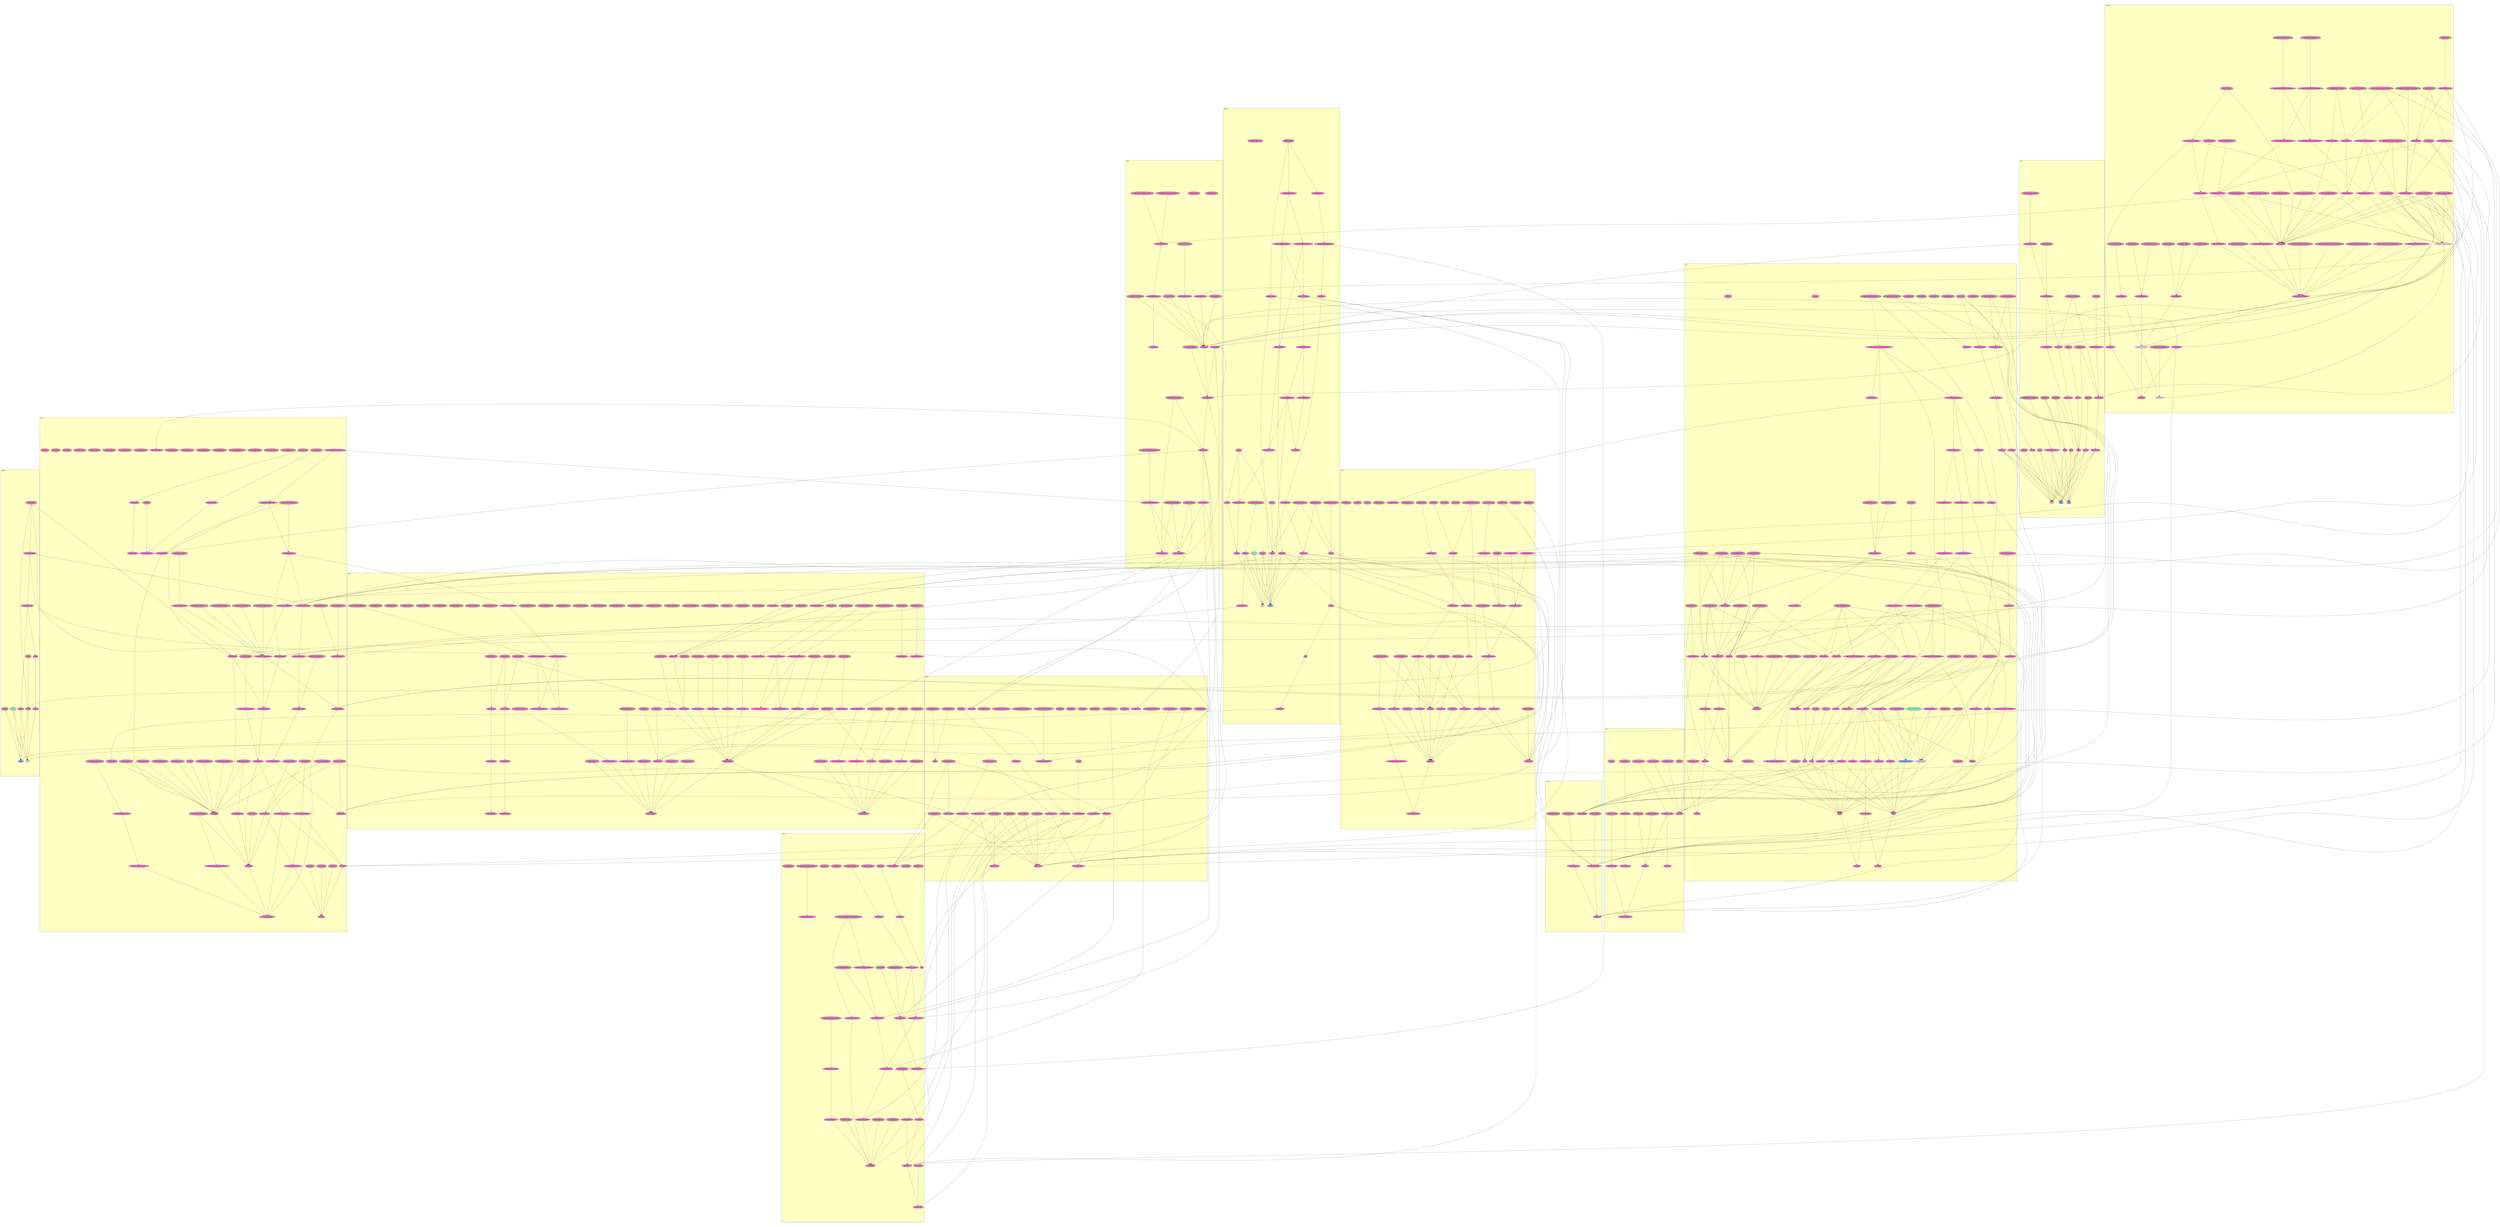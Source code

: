 digraph HoTT_Types {
  graph [ratio=0.5]
  node [style=filled]
Forall_path_forall_V [label="path_forall_V", URL=<Forall.html#path_forall_V>, peripheries=3, fillcolor="#F070D1"] ;
Forall_path_forall_pp [label="path_forall_pp", URL=<Forall.html#path_forall_pp>, fillcolor="#F070D1"] ;
WType_istrunc_wtype [label="istrunc_wtype", URL=<WType.html#istrunc_wtype>, peripheries=3, fillcolor="#F070D1"] ;
WType_equiv_path_wtype_ [label="equiv_path_wtype'", URL=<WType.html#equiv_path_wtype'>, fillcolor="#F070D1"] ;
Forall_equiv_path_forall [label="equiv_path_forall", URL=<Forall.html#equiv_path_forall>, fillcolor="#F070D1"] ;
Forall_isequiv_path_forall [label="isequiv_path_forall", URL=<Forall.html#isequiv_path_forall>, fillcolor="#F070D1"] ;
WType_equiv_path_wtype [label="equiv_path_wtype", URL=<WType.html#equiv_path_wtype>, fillcolor="#F070D1"] ;
WType_issig_W [label="issig_W", URL=<WType.html#issig_W>, fillcolor="#F070D1"] ;
Forall_equiv_apD10 [label="equiv_apD10", URL=<Forall.html#equiv_apD10>, peripheries=3, fillcolor="#F070D1"] ;
WType_w_arg [label="w_arg", URL=<WType.html#w_arg>, fillcolor="#F070D1"] ;
Forall_path_forall_1 [label="path_forall_1", URL=<Forall.html#path_forall_1>, fillcolor="#F070D1"] ;
WType_w_label [label="w_label", URL=<WType.html#w_label>, fillcolor="#F070D1"] ;
Forall_eta_path_forall [label="eta_path_forall", URL=<Forall.html#eta_path_forall>, fillcolor="#F070D1"] ;
Forall_apD10_path_forall [label="apD10_path_forall", URL=<Forall.html#apD10_path_forall>, fillcolor="#F070D1"] ;
WType_W_sind [label="W_sind", URL=<WType.html#W_sind>, peripheries=3, fillcolor="#F070D1"] ;
Equiv_transport_equiv__ [label="transport_equiv''", URL=<Equiv.html#transport_equiv''>, peripheries=3, fillcolor="#F070D1"] ;
WType_W_rec [label="W_rec", URL=<WType.html#W_rec>, peripheries=3, fillcolor="#F070D1"] ;
Equiv_transport_equiv_ [label="transport_equiv'", URL=<Equiv.html#transport_equiv'>, peripheries=3, fillcolor="#F070D1"] ;
WType_W_ind [label="W_ind", URL=<WType.html#W_ind>, peripheries=3, fillcolor="#7FFFD4"] ;
Equiv_transport_equiv [label="transport_equiv", URL=<Equiv.html#transport_equiv>, peripheries=3, fillcolor="#F070D1"] ;
WType_W_rect [label="W_rect", URL=<WType.html#W_rect>, fillcolor="#F070D1"] ;
WType_w_sup [label="w_sup", URL=<WType.html#w_sup>, fillcolor="#7FAAFF"] ;
Equiv_equiv_equiv_inverse [label="equiv_equiv_inverse", URL=<Equiv.html#equiv_equiv_inverse>, peripheries=3, fillcolor="#F070D1"] ;
WType_W [label="W", URL=<WType.html#W>, fillcolor="#E2CDFA"] ;
Equiv_isequiv_equiv_inverse [label="isequiv_equiv_inverse", URL=<Equiv.html#isequiv_equiv_inverse>, fillcolor="#F070D1"] ;
Universe_not_hset_Type [label="not_hset_Type", URL=<Universe.html#not_hset_Type>, peripheries=3, fillcolor="#F070D1"] ;
Equiv_equiv_functor_postcompose_equiv [label="equiv_functor_postcompose_equiv", URL=<Equiv.html#equiv_functor_postcompose_equiv>, peripheries=3, fillcolor="#F070D1"] ;
Universe_istrunc_paths_Type [label="istrunc_paths_Type", URL=<Universe.html#istrunc_paths_Type>, peripheries=3, fillcolor="#F070D1"] ;
Equiv_equiv_functor_precompose_equiv [label="equiv_functor_precompose_equiv", URL=<Equiv.html#equiv_functor_precompose_equiv>, peripheries=3, fillcolor="#F070D1"] ;
Universe_homotopic_trequiv [label="homotopic_trequiv", URL=<Universe.html#homotopic_trequiv>, peripheries=3, fillcolor="#F070D1"] ;
Equiv_equiv_functor_equiv [label="equiv_functor_equiv", URL=<Equiv.html#equiv_functor_equiv>, fillcolor="#F070D1"] ;
Equiv_isequiv_functor_equiv [label="isequiv_functor_equiv", URL=<Equiv.html#isequiv_functor_equiv>, fillcolor="#F070D1"] ;
Universe_contr_basedequiv_ [label="contr_basedequiv'", URL=<Universe.html#contr_basedequiv'>, peripheries=3, fillcolor="#F070D1"] ;
Equiv_functor_equiv [label="functor_equiv", URL=<Equiv.html#functor_equiv>, fillcolor="#F070D1"] ;
Universe_contr_basedequiv [label="contr_basedequiv", URL=<Universe.html#contr_basedequiv>, peripheries=3, fillcolor="#F070D1"] ;
Universe_equiv_induction_inv_comp [label="equiv_induction_inv_comp", URL=<Universe.html#equiv_induction_inv_comp>, peripheries=3, fillcolor="#F070D1"] ;
Equiv_contr_aut_hprop [label="contr_aut_hprop", URL=<Equiv.html#contr_aut_hprop>, peripheries=3, fillcolor="#F070D1"] ;
Universe_equiv_induction_inv [label="equiv_induction_inv", URL=<Universe.html#equiv_induction_inv>, fillcolor="#F070D1"] ;
Equiv_contr_equiv_contr_contr [label="contr_equiv_contr_contr", URL=<Equiv.html#contr_equiv_contr_contr>, peripheries=3, fillcolor="#F070D1"] ;
Equiv_istrunc_equiv [label="istrunc_equiv", URL=<Equiv.html#istrunc_equiv>, fillcolor="#F070D1"] ;
Universe_equiv_induction__comp [label="equiv_induction'_comp", URL=<Universe.html#equiv_induction'_comp>, peripheries=3, fillcolor="#F070D1"] ;
Equiv_isequiv_ap_equiv_fun [label="isequiv_ap_equiv_fun", URL=<Equiv.html#isequiv_ap_equiv_fun>, peripheries=3, fillcolor="#F070D1"] ;
Universe_equiv_induction_ [label="equiv_induction'", URL=<Universe.html#equiv_induction'>, fillcolor="#F070D1"] ;
Equiv_isequiv_path_equiv [label="isequiv_path_equiv", URL=<Equiv.html#isequiv_path_equiv>, fillcolor="#F070D1"] ;
Universe_equiv_induction_comp [label="equiv_induction_comp", URL=<Universe.html#equiv_induction_comp>, peripheries=3, fillcolor="#F070D1"] ;
Equiv_path_equiv [label="path_equiv", URL=<Equiv.html#path_equiv>, fillcolor="#F070D1"] ;
Universe_equiv_induction [label="equiv_induction", URL=<Universe.html#equiv_induction>, fillcolor="#F070D1"] ;
Universe_transport_path_universe_pV [label="transport_path_universe_pV", URL=<Universe.html#transport_path_universe_pV>, peripheries=3, fillcolor="#F070D1"] ;
Equiv_equiv_path_equiv [label="equiv_path_equiv", URL=<Equiv.html#equiv_path_equiv>, fillcolor="#F070D1"] ;
Universe_transport_path_universe_pV_uncurried [label="transport_path_universe_pV_uncurried", URL=<Universe.html#transport_path_universe_pV_uncurried>, fillcolor="#F070D1"] ;
Equiv_equiv_contr_map_isequiv [label="equiv_contr_map_isequiv", URL=<Equiv.html#equiv_contr_map_isequiv>, peripheries=3, fillcolor="#F070D1"] ;
Universe_path3_universe [label="path3_universe", URL=<Universe.html#path3_universe>, peripheries=3, fillcolor="#F070D1"] ;
Equiv_hprop_isequiv [label="hprop_isequiv", URL=<Equiv.html#hprop_isequiv>, fillcolor="#F070D1"] ;
Universe_equiv_path3_universe [label="equiv_path3_universe", URL=<Universe.html#equiv_path3_universe>, fillcolor="#F070D1"] ;
Equiv_contr_retr_equiv [label="contr_retr_equiv", URL=<Equiv.html#contr_retr_equiv>, peripheries=3, fillcolor="#F070D1"] ;
Universe_path2_universe_precompose_idmap [label="path2_universe_precompose_idmap", URL=<Universe.html#path2_universe_precompose_idmap>, peripheries=3, fillcolor="#F070D1"] ;
Equiv_contr_sect_equiv [label="contr_sect_equiv", URL=<Equiv.html#contr_sect_equiv>, fillcolor="#F070D1"] ;
Universe_path2_universe_postcompose_idmap [label="path2_universe_postcompose_idmap", URL=<Universe.html#path2_universe_postcompose_idmap>, peripheries=3, fillcolor="#F070D1"] ;
Equiv_equiv_total_iff_equiv_fiberwise [label="equiv_total_iff_equiv_fiberwise", URL=<Equiv.html#equiv_total_iff_equiv_fiberwise>, peripheries=3, fillcolor="#F070D1"] ;
Universe_path2_universe_1 [label="path2_universe_1", URL=<Universe.html#path2_universe_1>, peripheries=3, fillcolor="#F070D1"] ;
Equiv_isequiv_from_functor_sigma [label="isequiv_from_functor_sigma", URL=<Equiv.html#isequiv_from_functor_sigma>, fillcolor="#F070D1"] ;
Equiv_isequiv_inhab_codomain [label="isequiv_inhab_codomain", URL=<Equiv.html#isequiv_inhab_codomain>, peripheries=3, fillcolor="#F070D1"] ;
Universe_equiv_path2_universe_1 [label="equiv_path2_universe_1", URL=<Universe.html#equiv_path2_universe_1>, fillcolor="#F070D1"] ;
Universe_path2_universe [label="path2_universe", URL=<Universe.html#path2_universe>, fillcolor="#F070D1"] ;
Equiv_isequiv_contr_map [label="isequiv_contr_map", URL=<Equiv.html#isequiv_contr_map>, fillcolor="#F070D1"] ;
Universe_equiv_path2_universe [label="equiv_path2_universe", URL=<Universe.html#equiv_path2_universe>, fillcolor="#F070D1"] ;
Equiv_contr_map_isequiv [label="contr_map_isequiv", URL=<Equiv.html#contr_map_isequiv>, fillcolor="#F070D1"] ;
Universe_univalent_transport_idequiv [label="univalent_transport_idequiv", URL=<Universe.html#univalent_transport_idequiv>, peripheries=3, fillcolor="#F070D1"] ;
Empty_equiv_to_empty [label="equiv_to_empty", URL=<Empty.html#equiv_to_empty>, peripheries=3, fillcolor="#F070D1"] ;
Universe_univalent_transport [label="univalent_transport", URL=<Universe.html#univalent_transport>, fillcolor="#F070D1"] ;
Empty_isequiv_all_to_empty [label="isequiv_all_to_empty", URL=<Empty.html#isequiv_all_to_empty>, fillcolor="#F070D1"] ;
Universe_transport_arrow_toconst_path_universe [label="transport_arrow_toconst_path_universe", URL=<Universe.html#transport_arrow_toconst_path_universe>, peripheries=3, fillcolor="#F070D1"] ;
Empty_istrunc_Empty [label="istrunc_Empty", URL=<Empty.html#istrunc_Empty>, fillcolor="#F070D1"] ;
Universe_transport_path_universe_Vp [label="transport_path_universe_Vp", URL=<Universe.html#transport_path_universe_Vp>, peripheries=3, fillcolor="#F070D1"] ;
Empty_equiv_empty_rec [label="equiv_empty_rec", URL=<Empty.html#equiv_empty_rec>, peripheries=3, fillcolor="#F070D1"] ;
Universe_transport_path_universe_Vp_uncurried [label="transport_path_universe_Vp_uncurried", URL=<Universe.html#transport_path_universe_Vp_uncurried>, fillcolor="#F070D1"] ;
Empty_isequiv_empty_rec [label="isequiv_empty_rec", URL=<Empty.html#isequiv_empty_rec>, fillcolor="#F070D1"] ;
Universe_transport_path_universe_V_equiv_path [label="transport_path_universe_V_equiv_path", URL=<Universe.html#transport_path_universe_V_equiv_path>, fillcolor="#F070D1"] ;
Empty_Empty_rec [label="Empty_rec", URL=<Empty.html#Empty_rec>, fillcolor="#F070D1"] ;
Universe_transport_path_universe_V [label="transport_path_universe_V", URL=<Universe.html#transport_path_universe_V>, fillcolor="#F070D1"] ;
Empty_contr_from_Empty [label="contr_from_Empty", URL=<Empty.html#contr_from_Empty>, peripheries=3, fillcolor="#F070D1"] ;
Universe_transport_path_universe_V_uncurried [label="transport_path_universe_V_uncurried", URL=<Universe.html#transport_path_universe_V_uncurried>, fillcolor="#F070D1"] ;
Bool_abelian_aut_bool [label="abelian_aut_bool", URL=<Bool.html#abelian_aut_bool>, peripheries=3, fillcolor="#F070D1"] ;
Universe_transport_path_universe_ [label="transport_path_universe'", URL=<Universe.html#transport_path_universe'>, peripheries=3, fillcolor="#F070D1"] ;
Bool_idmap_bool_ne_negb [label="idmap_bool_ne_negb", URL=<Bool.html#idmap_bool_ne_negb>, peripheries=3, fillcolor="#F070D1"] ;
Universe_transport_path_universe_equiv_path [label="transport_path_universe_equiv_path", URL=<Universe.html#transport_path_universe_equiv_path>, fillcolor="#F070D1"] ;
Bool_aut_bool_idmap_or_negb [label="aut_bool_idmap_or_negb", URL=<Bool.html#aut_bool_idmap_or_negb>, peripheries=3, fillcolor="#F070D1"] ;
Universe_transport_path_universe [label="transport_path_universe", URL=<Universe.html#transport_path_universe>, fillcolor="#F070D1"] ;
Bool_equiv_bool_aut_bool [label="equiv_bool_aut_bool", URL=<Bool.html#equiv_bool_aut_bool>, fillcolor="#F070D1"] ;
Universe_transport_path_universe_uncurried [label="transport_path_universe_uncurried", URL=<Universe.html#transport_path_universe_uncurried>, fillcolor="#F070D1"] ;
Bool_aut_bool_canonical [label="aut_bool_canonical", URL=<Bool.html#aut_bool_canonical>, fillcolor="#F070D1"] ;
Bool_eval_bool_isequiv [label="eval_bool_isequiv", URL=<Bool.html#eval_bool_isequiv>, fillcolor="#F070D1"] ;
Universe_ap_prod_r_path_universe [label="ap_prod_r_path_universe", URL=<Universe.html#ap_prod_r_path_universe>, peripheries=3, fillcolor="#F070D1"] ;
Bool_equiv_negb [label="equiv_negb", URL=<Bool.html#equiv_negb>, fillcolor="#F070D1"] ;
Universe_ap_prod_l_path_universe [label="ap_prod_l_path_universe", URL=<Universe.html#ap_prod_l_path_universe>, peripheries=3, fillcolor="#F070D1"] ;
Bool_isequiv_negb [label="isequiv_negb", URL=<Bool.html#isequiv_negb>, fillcolor="#F070D1"] ;
Universe_ap_equiv_path_universe [label="ap_equiv_path_universe", URL=<Universe.html#ap_equiv_path_universe>, peripheries=3, fillcolor="#F070D1"] ;
Universe_path_universe_V [label="path_universe_V", URL=<Universe.html#path_universe_V>, peripheries=3, fillcolor="#F070D1"] ;
Bool_equiv_bool_rec_uncurried [label="equiv_bool_rec_uncurried", URL=<Bool.html#equiv_bool_rec_uncurried>, peripheries=3, fillcolor="#F070D1"] ;
Universe_path_universe_V_uncurried [label="path_universe_V_uncurried", URL=<Universe.html#path_universe_V_uncurried>, fillcolor="#F070D1"] ;
Bool_equiv_bool_forall_prod [label="equiv_bool_forall_prod", URL=<Bool.html#equiv_bool_forall_prod>, fillcolor="#F070D1"] ;
Universe_path_universe_1 [label="path_universe_1", URL=<Universe.html#path_universe_1>, fillcolor="#F070D1"] ;
Bool_negb_ne_ [label="negb_ne'", URL=<Bool.html#negb_ne'>, peripheries=3, fillcolor="#F070D1"] ;
Universe_path_universe_compose [label="path_universe_compose", URL=<Universe.html#path_universe_compose>, peripheries=3, fillcolor="#F070D1"] ;
Bool_negb_ne [label="negb_ne", URL=<Bool.html#negb_ne>, fillcolor="#F070D1"] ;
Universe_path_universe_compose_uncurried [label="path_universe_compose_uncurried", URL=<Universe.html#path_universe_compose_uncurried>, fillcolor="#F070D1"] ;
Bool_not_fixed_negb [label="not_fixed_negb", URL=<Bool.html#not_fixed_negb>, peripheries=3, fillcolor="#F070D1"] ;
Bool_hset_bool [label="hset_bool", URL=<Bool.html#hset_bool>, peripheries=3, fillcolor="#F070D1"] ;
Universe_equiv_path_pp [label="equiv_path_pp", URL=<Universe.html#equiv_path_pp>, fillcolor="#F070D1"] ;
Universe_transport_idmap_path_universe_uncurried [label="transport_idmap_path_universe_uncurried", URL=<Universe.html#transport_idmap_path_universe_uncurried>, peripheries=3, fillcolor="#F070D1"] ;
Bool_decidable_paths_bool [label="decidable_paths_bool", URL=<Bool.html#decidable_paths_bool>, fillcolor="#F070D1"] ;
Bool_true_ne_false [label="true_ne_false", URL=<Bool.html#true_ne_false>, fillcolor="#F070D1"] ;
Universe_transport_idmap_path_universe [label="transport_idmap_path_universe", URL=<Universe.html#transport_idmap_path_universe>, peripheries=3, fillcolor="#F070D1"] ;
Bool_false_ne_true [label="false_ne_true", URL=<Bool.html#false_ne_true>, fillcolor="#F070D1"] ;
Universe_equiv_path_path_universe_uncurried [label="equiv_path_path_universe_uncurried", URL=<Universe.html#equiv_path_path_universe_uncurried>, peripheries=3, fillcolor="#F070D1"] ;
Bool_trunc_if [label="trunc_if", URL=<Bool.html#trunc_if>, fillcolor="#F070D1"] ;
Universe_equiv_path_path_universe [label="equiv_path_path_universe", URL=<Universe.html#equiv_path_path_universe>, peripheries=3, fillcolor="#F070D1"] ;
Universe_path_universe_uncurried_transport_idmap [label="path_universe_uncurried_transport_idmap", URL=<Universe.html#path_universe_uncurried_transport_idmap>, peripheries=3, fillcolor="#F070D1"] ;
Bool_implb_impl [label="implb_impl", URL=<Bool.html#implb_impl>, peripheries=3, fillcolor="#F070D1"] ;
Universe_path_universe_transport_idmap [label="path_universe_transport_idmap", URL=<Universe.html#path_universe_transport_idmap>, peripheries=3, fillcolor="#F070D1"] ;
Bool_implb_true [label="implb_true", URL=<Bool.html#implb_true>, peripheries=3, fillcolor="#F070D1"] ;
Universe_path_universe_uncurried_equiv_path [label="path_universe_uncurried_equiv_path", URL=<Universe.html#path_universe_uncurried_equiv_path>, peripheries=3, fillcolor="#F070D1"] ;
Bool_implb [label="implb", URL=<Bool.html#implb>, fillcolor="#F070D1"] ;
Universe_path_universe_equiv_path [label="path_universe_equiv_path", URL=<Universe.html#path_universe_equiv_path>, peripheries=3, fillcolor="#F070D1"] ;
Bool_negb [label="negb", URL=<Bool.html#negb>, fillcolor="#F070D1"] ;
Bool_orb [label="orb", URL=<Bool.html#orb>, peripheries=3, fillcolor="#F070D1"] ;
Universe_equiv_equiv_path [label="equiv_equiv_path", URL=<Universe.html#equiv_equiv_path>, peripheries=3, fillcolor="#F070D1"] ;
Universe_equiv_path_universe [label="equiv_path_universe", URL=<Universe.html#equiv_path_universe>, fillcolor="#F070D1"] ;
Bool_andb [label="andb", URL=<Bool.html#andb>, peripheries=3, fillcolor="#F070D1"] ;
Universe_isequiv_path_universe [label="isequiv_path_universe", URL=<Universe.html#isequiv_path_universe>, fillcolor="#F070D1"] ;
Bool_Bool_rect [label="Bool_rect", URL=<Bool.html#Bool_rect>, peripheries=3, fillcolor="#F070D1"] ;
Universe_eta_path_universe_uncurried [label="eta_path_universe_uncurried", URL=<Universe.html#eta_path_universe_uncurried>, peripheries=3, fillcolor="#F070D1"] ;
Bool_Bool_rec [label="Bool_rec", URL=<Bool.html#Bool_rec>, peripheries=3, fillcolor="#F070D1"] ;
Universe_eta_path_universe [label="eta_path_universe", URL=<Universe.html#eta_path_universe>, fillcolor="#F070D1"] ;
Bool_Bool_ind [label="Bool_ind", URL=<Bool.html#Bool_ind>, fillcolor="#F070D1"] ;
Bool_false [label="false", URL=<Bool.html#false>, fillcolor="#7FAAFF"] ;
Universe_path_universe [label="path_universe", URL=<Universe.html#path_universe>, fillcolor="#F070D1"] ;
Bool_true [label="true", URL=<Bool.html#true>, fillcolor="#7FAAFF"] ;
Universe_path_universe_uncurried [label="path_universe_uncurried", URL=<Universe.html#path_universe_uncurried>, fillcolor="#F070D1"] ;
Bool_Bool [label="Bool", URL=<Bool.html#Bool>, fillcolor="#E2CDFA"] ;
Universe_Univalence_implies_Funext [label="Univalence_implies_Funext", URL=<Universe.html#Univalence_implies_Funext>, fillcolor="#FACDEF"] ;
Universe_isequiv_equiv_path [label="isequiv_equiv_path", URL=<Universe.html#isequiv_equiv_path>, fillcolor="#FACDEF"] ;
Arrow_decidable_arrow [label="decidable_arrow", URL=<Arrow.html#decidable_arrow>, peripheries=3, fillcolor="#F070D1"] ;
Universe_is_global_axiom_univalence [label="is_global_axiom_univalence", URL=<Universe.html#is_global_axiom_univalence>, peripheries=3, fillcolor="#F070D1"] ;
Arrow_equiv_functor_arrow_ [label="equiv_functor_arrow'", URL=<Arrow.html#equiv_functor_arrow'>, peripheries=3, fillcolor="#F070D1"] ;
Arrow_equiv_functor_arrow [label="equiv_functor_arrow", URL=<Arrow.html#equiv_functor_arrow>, peripheries=3, fillcolor="#F070D1"] ;
Universe_Univalence [label="Univalence", URL=<Universe.html#Univalence>, fillcolor="#FACDEF"] ;
Arrow_isequiv_functor_arrow [label="isequiv_functor_arrow", URL=<Arrow.html#isequiv_functor_arrow>, fillcolor="#F070D1"] ;
Universe_equiv_path_V [label="equiv_path_V", URL=<Universe.html#equiv_path_V>, fillcolor="#F070D1"] ;
Universe_equiv_path [label="equiv_path", URL=<Universe.html#equiv_path>, fillcolor="#F070D1"] ;
Arrow_equiv_arrow_from_contr [label="equiv_arrow_from_contr", URL=<Arrow.html#equiv_arrow_from_contr>, peripheries=3, fillcolor="#F070D1"] ;
Arrow_istrunc_arrow [label="istrunc_arrow", URL=<Arrow.html#istrunc_arrow>, fillcolor="#F070D1"] ;
Unit_const_tt [label="const_tt", URL=<Unit.html#const_tt>, peripheries=3, fillcolor="#F070D1"] ;
Unit_contr_equiv_unit [label="contr_equiv_unit", URL=<Unit.html#contr_equiv_unit>, peripheries=3, fillcolor="#F070D1"] ;
Arrow_contr_arrow [label="contr_arrow", URL=<Arrow.html#contr_arrow>, peripheries=3, fillcolor="#F070D1"] ;
Unit_equiv_contr_unit [label="equiv_contr_unit", URL=<Unit.html#equiv_contr_unit>, peripheries=3, fillcolor="#F070D1"] ;
Arrow_ap_functor_arrow [label="ap_functor_arrow", URL=<Arrow.html#ap_functor_arrow>, peripheries=3, fillcolor="#F070D1"] ;
Arrow_iff_not [label="iff_not", URL=<Arrow.html#iff_not>, peripheries=3, fillcolor="#F070D1"] ;
Unit_contr_unit [label="contr_unit", URL=<Unit.html#contr_unit>, fillcolor="#F070D1"] ;
Arrow_not_contrapositive [label="not_contrapositive", URL=<Arrow.html#not_contrapositive>, fillcolor="#F070D1"] ;
Unit_equiv_unit_coind [label="equiv_unit_coind", URL=<Unit.html#equiv_unit_coind>, peripheries=3, fillcolor="#F070D1"] ;
Unit_isequiv_unit_coind [label="isequiv_unit_coind", URL=<Unit.html#isequiv_unit_coind>, fillcolor="#F070D1"] ;
Arrow_functor_arrow [label="functor_arrow", URL=<Arrow.html#functor_arrow>, fillcolor="#F070D1"] ;
Unit_unit_coind [label="unit_coind", URL=<Unit.html#unit_coind>, fillcolor="#F070D1"] ;
Arrow_ap_postcompose [label="ap_postcompose", URL=<Arrow.html#ap_postcompose>, peripheries=3, fillcolor="#F070D1"] ;
Unit_isequiv_unit_name [label="isequiv_unit_name", URL=<Unit.html#isequiv_unit_name>, peripheries=3, fillcolor="#F070D1"] ;
Arrow_ap_precompose [label="ap_precompose", URL=<Arrow.html#ap_precompose>, peripheries=3, fillcolor="#F070D1"] ;
Unit_equiv_unit_rec [label="equiv_unit_rec", URL=<Unit.html#equiv_unit_rec>, peripheries=3, fillcolor="#F070D1"] ;
Arrow_ap_lambda [label="ap_lambda", URL=<Arrow.html#ap_lambda>, peripheries=3, fillcolor="#F070D1"] ;
Unit_isequiv_unit_rec [label="isequiv_unit_rec", URL=<Unit.html#isequiv_unit_rec>, fillcolor="#F070D1"] ;
Arrow_ap_apply_FlFr [label="ap_apply_FlFr", URL=<Arrow.html#ap_apply_FlFr>, peripheries=3, fillcolor="#F070D1"] ;
Unit_isequiv_unit_ind [label="isequiv_unit_ind", URL=<Unit.html#isequiv_unit_ind>, fillcolor="#F070D1"] ;
Arrow_ap_apply_Fr [label="ap_apply_Fr", URL=<Arrow.html#ap_apply_Fr>, peripheries=3, fillcolor="#F070D1"] ;
Unit_equiv_path_unit [label="equiv_path_unit", URL=<Unit.html#equiv_path_unit>, peripheries=3, fillcolor="#F070D1"] ;
Arrow_ap_apply_Fl [label="ap_apply_Fl", URL=<Arrow.html#ap_apply_Fl>, peripheries=3, fillcolor="#F070D1"] ;
Unit_isequiv_path_unit [label="isequiv_path_unit", URL=<Unit.html#isequiv_path_unit>, fillcolor="#F070D1"] ;
Arrow_ap_apply_l [label="ap_apply_l", URL=<Arrow.html#ap_apply_l>, peripheries=3, fillcolor="#F070D1"] ;
Unit_eta_path_unit [label="eta_path_unit", URL=<Unit.html#eta_path_unit>, peripheries=3, fillcolor="#F070D1"] ;
Arrow_ap10_dpath_arrow [label="ap10_dpath_arrow", URL=<Arrow.html#ap10_dpath_arrow>, peripheries=3, fillcolor="#F070D1"] ;
Unit_path_unit [label="path_unit", URL=<Unit.html#path_unit>, fillcolor="#F070D1"] ;
Arrow_dpath_arrow [label="dpath_arrow", URL=<Arrow.html#dpath_arrow>, fillcolor="#F070D1"] ;
Unit_path_unit_uncurried [label="path_unit_uncurried", URL=<Unit.html#path_unit_uncurried>, fillcolor="#F070D1"] ;
Arrow_ap_transport_arrow_toconst [label="ap_transport_arrow_toconst", URL=<Arrow.html#ap_transport_arrow_toconst>, peripheries=3, fillcolor="#F070D1"] ;
Arrow_transport_arrow_fromconst [label="transport_arrow_fromconst", URL=<Arrow.html#transport_arrow_fromconst>, peripheries=3, fillcolor="#F070D1"] ;
Unit_eta_unit [label="eta_unit", URL=<Unit.html#eta_unit>, peripheries=3, fillcolor="#F070D1"] ;
Sum_trunc_sum_ [label="trunc_sum'", URL=<Sum.html#trunc_sum'>, peripheries=3, fillcolor="#F070D1"] ;
Arrow_transport_arrow_toconst_ [label="transport_arrow_toconst'", URL=<Arrow.html#transport_arrow_toconst'>, peripheries=3, fillcolor="#F070D1"] ;
Arrow_transport_arrow_toconst [label="transport_arrow_toconst", URL=<Arrow.html#transport_arrow_toconst>, fillcolor="#F070D1"] ;
Sum_isequiv_sum_of_sig [label="isequiv_sum_of_sig", URL=<Sum.html#isequiv_sum_of_sig>, fillcolor="#F070D1"] ;
Arrow_transport_arrow_ [label="transport_arrow'", URL=<Arrow.html#transport_arrow'>, peripheries=3, fillcolor="#F070D1"] ;
Sum_isequiv_sig_of_sum [label="isequiv_sig_of_sum", URL=<Sum.html#isequiv_sig_of_sum>, fillcolor="#F070D1"] ;
Arrow_transport_arrow [label="transport_arrow", URL=<Arrow.html#transport_arrow>, fillcolor="#F070D1"] ;
Sum_sum_of_sig [label="sum_of_sig", URL=<Sum.html#sum_of_sig>, fillcolor="#F070D1"] ;
Sum_sig_of_sum [label="sig_of_sum", URL=<Sum.html#sig_of_sum>, fillcolor="#F070D1"] ;
Arrow_path_arrow_pp [label="path_arrow_pp", URL=<Arrow.html#path_arrow_pp>, peripheries=3, fillcolor="#F070D1"] ;
Sum_ishprop_decidable_hprop [label="ishprop_decidable_hprop", URL=<Sum.html#ishprop_decidable_hprop>, peripheries=3, fillcolor="#F070D1"] ;
Arrow_ap100_path_arrow2 [label="ap100_path_arrow2", URL=<Arrow.html#ap100_path_arrow2>, peripheries=3, fillcolor="#F070D1"] ;
Arrow_equiv_path_arrow2 [label="equiv_path_arrow2", URL=<Arrow.html#equiv_path_arrow2>, fillcolor="#F070D1"] ;
Sum_decidablepaths_sum [label="decidablepaths_sum", URL=<Sum.html#decidablepaths_sum>, peripheries=3, fillcolor="#F070D1"] ;
Arrow_equiv_path_arrow [label="equiv_path_arrow", URL=<Arrow.html#equiv_path_arrow>, fillcolor="#F070D1"] ;
Sum_decidable_sum [label="decidable_sum", URL=<Sum.html#decidable_sum>, peripheries=3, fillcolor="#F070D1"] ;
Sum_ishprop_sum [label="ishprop_sum", URL=<Sum.html#ishprop_sum>, fillcolor="#F070D1"] ;
Arrow_isequiv_path_arrow [label="isequiv_path_arrow", URL=<Arrow.html#isequiv_path_arrow>, fillcolor="#F070D1"] ;
Sum_ishset_sum [label="ishset_sum", URL=<Sum.html#ishset_sum>, peripheries=3, fillcolor="#F070D1"] ;
Arrow_equiv_ap10 [label="equiv_ap10", URL=<Arrow.html#equiv_ap10>, fillcolor="#F070D1"] ;
Arrow_path_arrow_1 [label="path_arrow_1", URL=<Arrow.html#path_arrow_1>, fillcolor="#F070D1"] ;
Sum_istrunc_sum [label="istrunc_sum", URL=<Sum.html#istrunc_sum>, fillcolor="#F070D1"] ;
Arrow_eta_path_arrow [label="eta_path_arrow", URL=<Arrow.html#eta_path_arrow>, fillcolor="#F070D1"] ;
Sum_equiv_sum_distributive [label="equiv_sum_distributive", URL=<Sum.html#equiv_sum_distributive>, peripheries=3, fillcolor="#F070D1"] ;
Sum_equiv_sum_ind [label="equiv_sum_ind", URL=<Sum.html#equiv_sum_ind>, fillcolor="#F070D1"] ;
Arrow_ap10_path_forall [label="ap10_path_forall", URL=<Arrow.html#ap10_path_forall>, peripheries=3, fillcolor="#F070D1"] ;
Sum_isequiv_sum_ind [label="isequiv_sum_ind", URL=<Sum.html#isequiv_sum_ind>, fillcolor="#F070D1"] ;
Arrow_apD10_path_arrow [label="apD10_path_arrow", URL=<Arrow.html#apD10_path_arrow>, fillcolor="#F070D1"] ;
Sum_sum_ind_uncurried [label="sum_ind_uncurried", URL=<Sum.html#sum_ind_uncurried>, fillcolor="#F070D1"] ;
Arrow_ap10_path_arrow [label="ap10_path_arrow", URL=<Arrow.html#ap10_path_arrow>, peripheries=3, fillcolor="#F070D1"] ;
Arrow_path_arrow [label="path_arrow", URL=<Arrow.html#path_arrow>, fillcolor="#F070D1"] ;
Sum_equiv_unfunctor_sum_contr_ll [label="equiv_unfunctor_sum_contr_ll", URL=<Sum.html#equiv_unfunctor_sum_contr_ll>, peripheries=3, fillcolor="#F070D1"] ;
Sum_equiv_unfunctor_sum_indecomposable_ll [label="equiv_unfunctor_sum_indecomposable_ll", URL=<Sum.html#equiv_unfunctor_sum_indecomposable_ll>, fillcolor="#F070D1"] ;
Arrow_IsTransitive_arrow [label="IsTransitive_arrow", URL=<Arrow.html#IsTransitive_arrow>, peripheries=3, fillcolor="#F070D1"] ;
Sum_equiv_indecomposable_sum [label="equiv_indecomposable_sum", URL=<Sum.html#equiv_indecomposable_sum>, fillcolor="#F070D1"] ;
Arrow_IsReflexive_arrow [label="IsReflexive_arrow", URL=<Arrow.html#IsReflexive_arrow>, peripheries=3, fillcolor="#F070D1"] ;
Sum_indecomposable_contr [label="indecomposable_contr", URL=<Sum.html#indecomposable_contr>, fillcolor="#F070D1"] ;
Arrow_arrow [label="arrow", URL=<Arrow.html#arrow>, fillcolor="#F070D1"] ;
Sum_indecompose0 [label="indecompose0", URL=<Sum.html#indecompose0>, peripheries=3, fillcolor="#F070D1"] ;
Sum_indecompose [label="indecompose", URL=<Sum.html#indecompose>, peripheries=3, fillcolor="#F070D1"] ;
Sum_Indecomposable_sind [label="Indecomposable_sind", URL=<Sum.html#Indecomposable_sind>, peripheries=3, fillcolor="#F070D1"] ;
Sum_Indecomposable_rec [label="Indecomposable_rec", URL=<Sum.html#Indecomposable_rec>, peripheries=3, fillcolor="#F070D1"] ;
Sum_Indecomposable_ind [label="Indecomposable_ind", URL=<Sum.html#Indecomposable_ind>, peripheries=3, fillcolor="#7FFFD4"] ;
Sum_Indecomposable_rect [label="Indecomposable_rect", URL=<Sum.html#Indecomposable_rect>, fillcolor="#F070D1"] ;
Sum_Build_Indecomposable [label="Build_Indecomposable", URL=<Sum.html#Build_Indecomposable>, fillcolor="#7FAAFF"] ;
Sum_Indecomposable [label="Indecomposable", URL=<Sum.html#Indecomposable>, fillcolor="#E2CDFA"] ;
Sum_is_inr_decompose_r [label="is_inr_decompose_r", URL=<Sum.html#is_inr_decompose_r>, peripheries=3, fillcolor="#F070D1"] ;
Sum_is_inl_decompose_l [label="is_inl_decompose_l", URL=<Sum.html#is_inl_decompose_l>, peripheries=3, fillcolor="#F070D1"] ;
Sum_equiv_decompose [label="equiv_decompose", URL=<Sum.html#equiv_decompose>, fillcolor="#F070D1"] ;
Sum_decompose_r [label="decompose_r", URL=<Sum.html#decompose_r>, fillcolor="#F070D1"] ;
Sum_decompose_l [label="decompose_l", URL=<Sum.html#decompose_l>, fillcolor="#F070D1"] ;
Sum_equiv_sigma_sum [label="equiv_sigma_sum", URL=<Sum.html#equiv_sigma_sum>, peripheries=3, fillcolor="#F070D1"] ;
Sum_sum_distrib_r [label="sum_distrib_r", URL=<Sum.html#sum_distrib_r>, peripheries=3, fillcolor="#F070D1"] ;
Sum_sum_distrib_l [label="sum_distrib_l", URL=<Sum.html#sum_distrib_l>, peripheries=3, fillcolor="#F070D1"] ;
Sum_sum_empty_r [label="sum_empty_r", URL=<Sum.html#sum_empty_r>, fillcolor="#F070D1"] ;
Sum_sum_empty_l [label="sum_empty_l", URL=<Sum.html#sum_empty_l>, fillcolor="#F070D1"] ;
Sum_equiv_sum_assoc [label="equiv_sum_assoc", URL=<Sum.html#equiv_sum_assoc>, fillcolor="#F070D1"] ;
Sum_equiv_sum_symm [label="equiv_sum_symm", URL=<Sum.html#equiv_sum_symm>, fillcolor="#F070D1"] ;
Sum_equiv_unfunctor_sum [label="equiv_unfunctor_sum", URL=<Sum.html#equiv_unfunctor_sum>, fillcolor="#F070D1"] ;
Sum_equiv_unfunctor_sum_r [label="equiv_unfunctor_sum_r", URL=<Sum.html#equiv_unfunctor_sum_r>, fillcolor="#F070D1"] ;
Sum_isequiv_unfunctor_sum_r [label="isequiv_unfunctor_sum_r", URL=<Sum.html#isequiv_unfunctor_sum_r>, fillcolor="#F070D1"] ;
Sum_equiv_unfunctor_sum_l [label="equiv_unfunctor_sum_l", URL=<Sum.html#equiv_unfunctor_sum_l>, fillcolor="#F070D1"] ;
Sum_isequiv_unfunctor_sum_l [label="isequiv_unfunctor_sum_l", URL=<Sum.html#isequiv_unfunctor_sum_l>, fillcolor="#F070D1"] ;
Sum_iff_functor_sum [label="iff_functor_sum", URL=<Sum.html#iff_functor_sum>, peripheries=3, fillcolor="#F070D1"] ;
Sum_equiv_functor_sum_r [label="equiv_functor_sum_r", URL=<Sum.html#equiv_functor_sum_r>, peripheries=3, fillcolor="#F070D1"] ;
Sum_equiv_functor_sum_l [label="equiv_functor_sum_l", URL=<Sum.html#equiv_functor_sum_l>, peripheries=3, fillcolor="#F070D1"] ;
Sum_equiv_functor_sum_ [label="equiv_functor_sum'", URL=<Sum.html#equiv_functor_sum'>, fillcolor="#F070D1"] ;
Sum_equiv_functor_sum [label="equiv_functor_sum", URL=<Sum.html#equiv_functor_sum>, fillcolor="#F070D1"] ;
Sum_isequiv_functor_sum [label="isequiv_functor_sum", URL=<Sum.html#isequiv_functor_sum>, fillcolor="#F070D1"] ;
Sum_hfiber_unfunctor_sum_r [label="hfiber_unfunctor_sum_r", URL=<Sum.html#hfiber_unfunctor_sum_r>, peripheries=3, fillcolor="#F070D1"] ;
Sum_hfiber_unfunctor_sum_r_subproof0 [label="hfiber_unfunctor_sum_r_subproof0", URL=<Sum.html#hfiber_unfunctor_sum_r_subproof0>, fillcolor="#F070D1"] ;
Sum_hfiber_unfunctor_sum_r_subproof [label="hfiber_unfunctor_sum_r_subproof", URL=<Sum.html#hfiber_unfunctor_sum_r_subproof>, fillcolor="#F070D1"] ;
Sum_hfiber_unfunctor_sum_l [label="hfiber_unfunctor_sum_l", URL=<Sum.html#hfiber_unfunctor_sum_l>, peripheries=3, fillcolor="#F070D1"] ;
Sum_hfiber_unfunctor_sum_l_subproof0 [label="hfiber_unfunctor_sum_l_subproof0", URL=<Sum.html#hfiber_unfunctor_sum_l_subproof0>, fillcolor="#F070D1"] ;
Sum_hfiber_unfunctor_sum_l_subproof [label="hfiber_unfunctor_sum_l_subproof", URL=<Sum.html#hfiber_unfunctor_sum_l_subproof>, fillcolor="#F070D1"] ;
Sum_unfunctor_sum_r_compose [label="unfunctor_sum_r_compose", URL=<Sum.html#unfunctor_sum_r_compose>, fillcolor="#F070D1"] ;
Sum_unfunctor_sum_l_compose [label="unfunctor_sum_l_compose", URL=<Sum.html#unfunctor_sum_l_compose>, fillcolor="#F070D1"] ;
Sum_unfunctor_sum_r_beta [label="unfunctor_sum_r_beta", URL=<Sum.html#unfunctor_sum_r_beta>, fillcolor="#F070D1"] ;
Sum_unfunctor_sum_l_beta [label="unfunctor_sum_l_beta", URL=<Sum.html#unfunctor_sum_l_beta>, fillcolor="#F070D1"] ;
Sum_unfunctor_sum_eta [label="unfunctor_sum_eta", URL=<Sum.html#unfunctor_sum_eta>, peripheries=3, fillcolor="#F070D1"] ;
Sum_unfunctor_sum_r [label="unfunctor_sum_r", URL=<Sum.html#unfunctor_sum_r>, fillcolor="#F070D1"] ;
Sum_unfunctor_sum_l [label="unfunctor_sum_l", URL=<Sum.html#unfunctor_sum_l>, fillcolor="#F070D1"] ;
Sum_functor_sum_idmap [label="functor_sum_idmap", URL=<Sum.html#functor_sum_idmap>, peripheries=3, fillcolor="#F070D1"] ;
Sum_functor_sum_compose [label="functor_sum_compose", URL=<Sum.html#functor_sum_compose>, peripheries=3, fillcolor="#F070D1"] ;
Sum_functor_sum_homotopic [label="functor_sum_homotopic", URL=<Sum.html#functor_sum_homotopic>, peripheries=3, fillcolor="#F070D1"] ;
Sum_hfiber_functor_sum_r [label="hfiber_functor_sum_r", URL=<Sum.html#hfiber_functor_sum_r>, peripheries=3, fillcolor="#F070D1"] ;
Sum_hfiber_functor_sum_l [label="hfiber_functor_sum_l", URL=<Sum.html#hfiber_functor_sum_l>, peripheries=3, fillcolor="#F070D1"] ;
Sum_ap_functor_sum [label="ap_functor_sum", URL=<Sum.html#ap_functor_sum>, peripheries=3, fillcolor="#F070D1"] ;
Sum_functor_code_sum [label="functor_code_sum", URL=<Sum.html#functor_code_sum>, fillcolor="#F070D1"] ;
Sum_functor_sum [label="functor_sum", URL=<Sum.html#functor_sum>, fillcolor="#F070D1"] ;
Sum_is_inr_ind [label="is_inr_ind", URL=<Sum.html#is_inr_ind>, fillcolor="#F070D1"] ;
Sum_is_inl_ind [label="is_inl_ind", URL=<Sum.html#is_inl_ind>, fillcolor="#F070D1"] ;
Sum_is_inl_or_is_inr [label="is_inl_or_is_inr", URL=<Sum.html#is_inl_or_is_inr>, fillcolor="#F070D1"] ;
Sum_not_is_inl_and_inr_ [label="not_is_inl_and_inr'", URL=<Sum.html#not_is_inl_and_inr'>, fillcolor="#F070D1"] ;
Sum_not_is_inl_and_inr [label="not_is_inl_and_inr", URL=<Sum.html#not_is_inl_and_inr>, fillcolor="#F070D1"] ;
Sum_inr_un_inr [label="inr_un_inr", URL=<Sum.html#inr_un_inr>, fillcolor="#F070D1"] ;
Sum_inl_un_inl [label="inl_un_inl", URL=<Sum.html#inl_un_inl>, fillcolor="#F070D1"] ;
Sum_un_inr_inr [label="un_inr_inr", URL=<Sum.html#un_inr_inr>, peripheries=3, fillcolor="#F070D1"] ;
Sum_un_inl_inl [label="un_inl_inl", URL=<Sum.html#un_inl_inl>, peripheries=3, fillcolor="#F070D1"] ;
Sum_is_inr_not_inl [label="is_inr_not_inl", URL=<Sum.html#is_inr_not_inl>, peripheries=3, fillcolor="#F070D1"] ;
Sum_is_inl_not_inr [label="is_inl_not_inr", URL=<Sum.html#is_inl_not_inr>, peripheries=3, fillcolor="#F070D1"] ;
Sum_un_inr [label="un_inr", URL=<Sum.html#un_inr>, fillcolor="#F070D1"] ;
Sum_un_inl [label="un_inl", URL=<Sum.html#un_inl>, fillcolor="#F070D1"] ;
Sum_decidable_is_inr [label="decidable_is_inr", URL=<Sum.html#decidable_is_inr>, peripheries=3, fillcolor="#F070D1"] ;
Sum_decidable_is_inl [label="decidable_is_inl", URL=<Sum.html#decidable_is_inl>, peripheries=3, fillcolor="#F070D1"] ;
Sum_ishprop_is_inr [label="ishprop_is_inr", URL=<Sum.html#ishprop_is_inr>, fillcolor="#F070D1"] ;
Sum_ishprop_is_inl [label="ishprop_is_inl", URL=<Sum.html#ishprop_is_inl>, fillcolor="#F070D1"] ;
Sum_is_inr [label="is_inr", URL=<Sum.html#is_inr>, fillcolor="#F070D1"] ;
Sum_is_inl [label="is_inl", URL=<Sum.html#is_inl>, fillcolor="#F070D1"] ;
Sum_is_inr_and [label="is_inr_and", URL=<Sum.html#is_inr_and>, fillcolor="#F070D1"] ;
Sum_is_inl_and [label="is_inl_and", URL=<Sum.html#is_inl_and>, fillcolor="#F070D1"] ;
Sum_transport_sum [label="transport_sum", URL=<Sum.html#transport_sum>, peripheries=3, fillcolor="#F070D1"] ;
Sum_equiv_decidable_sum_r [label="equiv_decidable_sum_r", URL=<Sum.html#equiv_decidable_sum_r>, peripheries=3, fillcolor="#F070D1"] ;
Sum_equiv_decidable_sum_l [label="equiv_decidable_sum_l", URL=<Sum.html#equiv_decidable_sum_l>, peripheries=3, fillcolor="#F070D1"] ;
Sum_equiv_decidable_sum [label="equiv_decidable_sum", URL=<Sum.html#equiv_decidable_sum>, fillcolor="#F070D1"] ;
Sum_decidable_hfiber_inr [label="decidable_hfiber_inr", URL=<Sum.html#decidable_hfiber_inr>, peripheries=3, fillcolor="#F070D1"] ;
Sum_ishprop_hfiber_inr [label="ishprop_hfiber_inr", URL=<Sum.html#ishprop_hfiber_inr>, peripheries=3, fillcolor="#F070D1"] ;
Sum_decidable_hfiber_inl [label="decidable_hfiber_inl", URL=<Sum.html#decidable_hfiber_inl>, peripheries=3, fillcolor="#F070D1"] ;
Sum_ishprop_hfiber_inl [label="ishprop_hfiber_inl", URL=<Sum.html#ishprop_hfiber_inl>, peripheries=3, fillcolor="#F070D1"] ;
Sum_equiv_path_sum [label="equiv_path_sum", URL=<Sum.html#equiv_path_sum>, fillcolor="#F070D1"] ;
Sum_isequiv_path_sum [label="isequiv_path_sum", URL=<Sum.html#isequiv_path_sum>, fillcolor="#F070D1"] ;
Sum_eissect_path_sum [label="eissect_path_sum", URL=<Sum.html#eissect_path_sum>, fillcolor="#F070D1"] ;
Sum_eisretr_path_sum [label="eisretr_path_sum", URL=<Sum.html#eisretr_path_sum>, fillcolor="#F070D1"] ;
Sum_path_sum_inr [label="path_sum_inr", URL=<Sum.html#path_sum_inr>, fillcolor="#F070D1"] ;
Sum_path_sum_inl [label="path_sum_inl", URL=<Sum.html#path_sum_inl>, fillcolor="#F070D1"] ;
Sum_inr_ne_inl [label="inr_ne_inl", URL=<Sum.html#inr_ne_inl>, fillcolor="#F070D1"] ;
Sum_inl_ne_inr [label="inl_ne_inr", URL=<Sum.html#inl_ne_inr>, fillcolor="#F070D1"] ;
Sum_path_sum_inv [label="path_sum_inv", URL=<Sum.html#path_sum_inv>, fillcolor="#F070D1"] ;
Sum_path_sum [label="path_sum", URL=<Sum.html#path_sum>, fillcolor="#F070D1"] ;
Sum_code_sum [label="code_sum", URL=<Sum.html#code_sum>, fillcolor="#F070D1"] ;
Sum_eta_sum [label="eta_sum", URL=<Sum.html#eta_sum>, peripheries=3, fillcolor="#F070D1"] ;
Sum_sum_rec [label="sum_rec", URL=<Sum.html#sum_rec>, peripheries=3, fillcolor="#F070D1"] ;
Sum_sum_ind [label="sum_ind", URL=<Sum.html#sum_ind>, fillcolor="#F070D1"] ;
Sigma_istruncmap_from_functor_sigma [label="istruncmap_from_functor_sigma", URL=<Sigma.html#istruncmap_from_functor_sigma>, fillcolor="#F070D1"] ;
Sigma_hfiber_functor_sigma_idmap [label="hfiber_functor_sigma_idmap", URL=<Sigma.html#hfiber_functor_sigma_idmap>, fillcolor="#F070D1"] ;
Sigma_istruncmap_functor_sigma [label="istruncmap_functor_sigma", URL=<Sigma.html#istruncmap_functor_sigma>, peripheries=3, fillcolor="#F070D1"] ;
Sigma_hfiber_functor_sigma [label="hfiber_functor_sigma", URL=<Sigma.html#hfiber_functor_sigma>, fillcolor="#F070D1"] ;
Sigma_pr1_path_path_sigma_hprop [label="pr1_path_path_sigma_hprop", URL=<Sigma.html#pr1_path_path_sigma_hprop>, peripheries=3, fillcolor="#F070D1"] ;
Sigma_ap_pr1_path_sigma_hprop [label="ap_pr1_path_sigma_hprop", URL=<Sigma.html#ap_pr1_path_sigma_hprop>, peripheries=3, fillcolor="#F070D1"] ;
Sigma_path_sigma_hprop_pr1_path [label="path_sigma_hprop_pr1_path", URL=<Sigma.html#path_sigma_hprop_pr1_path>, peripheries=3, fillcolor="#F070D1"] ;
Sigma_path_sigma_hprop_ap_pr1 [label="path_sigma_hprop_ap_pr1", URL=<Sigma.html#path_sigma_hprop_ap_pr1>, peripheries=3, fillcolor="#F070D1"] ;
Sigma_path_sigma_hprop_pp [label="path_sigma_hprop_pp", URL=<Sigma.html#path_sigma_hprop_pp>, peripheries=3, fillcolor="#F070D1"] ;
Sigma_path_sigma_hprop_V [label="path_sigma_hprop_V", URL=<Sigma.html#path_sigma_hprop_V>, peripheries=3, fillcolor="#F070D1"] ;
Sigma_path_sigma_hprop_1 [label="path_sigma_hprop_1", URL=<Sigma.html#path_sigma_hprop_1>, fillcolor="#F070D1"] ;
Sigma_isequiv_ap_pr1_hprop [label="isequiv_ap_pr1_hprop", URL=<Sigma.html#isequiv_ap_pr1_hprop>, peripheries=3, fillcolor="#F070D1"] ;
Sigma_isequiv_pr1_path_hprop [label="isequiv_pr1_path_hprop", URL=<Sigma.html#isequiv_pr1_path_hprop>, fillcolor="#F070D1"] ;
Sigma_equiv_path_sigma_hprop [label="equiv_path_sigma_hprop", URL=<Sigma.html#equiv_path_sigma_hprop>, fillcolor="#F070D1"] ;
Sigma_isequiv_path_sigma_hprop [label="isequiv_path_sigma_hprop", URL=<Sigma.html#isequiv_path_sigma_hprop>, fillcolor="#F070D1"] ;
Sigma_path_sigma_hprop [label="path_sigma_hprop", URL=<Sigma.html#path_sigma_hprop>, fillcolor="#F070D1"] ;
Sigma_ishprop_sigma_disjoint [label="ishprop_sigma_disjoint", URL=<Sigma.html#ishprop_sigma_disjoint>, peripheries=3, fillcolor="#F070D1"] ;
Sigma_istrunc_sigma [label="istrunc_sigma", URL=<Sigma.html#istrunc_sigma>, fillcolor="#F070D1"] ;
Sigma_equiv_sig_coind [label="equiv_sig_coind", URL=<Sigma.html#equiv_sig_coind>, peripheries=3, fillcolor="#F070D1"] ;
Sigma_isequiv_sig_coind [label="isequiv_sig_coind", URL=<Sigma.html#isequiv_sig_coind>, fillcolor="#F070D1"] ;
Sigma_sig_coind [label="sig_coind", URL=<Sigma.html#sig_coind>, peripheries=3, fillcolor="#F070D1"] ;
Sigma_sig_coind_uncurried [label="sig_coind_uncurried", URL=<Sigma.html#sig_coind_uncurried>, fillcolor="#F070D1"] ;
Sigma_equiv_sig_ind_ [label="equiv_sig_ind'", URL=<Sigma.html#equiv_sig_ind'>, peripheries=3, fillcolor="#F070D1"] ;
Sigma_equiv_sig_ind [label="equiv_sig_ind", URL=<Sigma.html#equiv_sig_ind>, fillcolor="#F070D1"] ;
Sigma_isequiv_sig_ind [label="isequiv_sig_ind", URL=<Sigma.html#isequiv_sig_ind>, fillcolor="#F070D1"] ;
Sigma_equiv_sigma_symm0 [label="equiv_sigma_symm0", URL=<Sigma.html#equiv_sigma_symm0>, peripheries=3, fillcolor="#F070D1"] ;
Sigma_equiv_sigma_symm_ [label="equiv_sigma_symm'", URL=<Sigma.html#equiv_sigma_symm'>, peripheries=3, fillcolor="#F070D1"] ;
Sigma_equiv_sigma_symm [label="equiv_sigma_symm", URL=<Sigma.html#equiv_sigma_symm>, peripheries=3, fillcolor="#F070D1"] ;
Sigma_equiv_sigma_prod_prod [label="equiv_sigma_prod_prod", URL=<Sigma.html#equiv_sigma_prod_prod>, peripheries=3, fillcolor="#F070D1"] ;
Sigma_equiv_sigma_prod1 [label="equiv_sigma_prod1", URL=<Sigma.html#equiv_sigma_prod1>, peripheries=3, fillcolor="#F070D1"] ;
Sigma_equiv_sigma_prod0 [label="equiv_sigma_prod0", URL=<Sigma.html#equiv_sigma_prod0>, peripheries=3, fillcolor="#F070D1"] ;
Sigma_equiv_sigma_prod_ [label="equiv_sigma_prod'", URL=<Sigma.html#equiv_sigma_prod'>, peripheries=3, fillcolor="#F070D1"] ;
Sigma_equiv_sigma_prod [label="equiv_sigma_prod", URL=<Sigma.html#equiv_sigma_prod>, peripheries=3, fillcolor="#F070D1"] ;
Sigma_equiv_sigma_assoc_ [label="equiv_sigma_assoc'", URL=<Sigma.html#equiv_sigma_assoc'>, fillcolor="#F070D1"] ;
Sigma_equiv_sigma_assoc [label="equiv_sigma_assoc", URL=<Sigma.html#equiv_sigma_assoc>, peripheries=3, fillcolor="#F070D1"] ;
Sigma_equiv_contr_sigma [label="equiv_contr_sigma", URL=<Sigma.html#equiv_contr_sigma>, fillcolor="#F070D1"] ;
Sigma_equiv_sigma_contr [label="equiv_sigma_contr", URL=<Sigma.html#equiv_sigma_contr>, peripheries=3, fillcolor="#F070D1"] ;
Sigma_isequiv_pr1_contr [label="isequiv_pr1_contr", URL=<Sigma.html#isequiv_pr1_contr>, peripheries=3, fillcolor="#F070D1"] ;
Sigma_equiv_functor_sigma_pb [label="equiv_functor_sigma_pb", URL=<Sigma.html#equiv_functor_sigma_pb>, peripheries=3, fillcolor="#F070D1"] ;
Sigma_equiv_functor_sigma_id [label="equiv_functor_sigma_id", URL=<Sigma.html#equiv_functor_sigma_id>, fillcolor="#F070D1"] ;
Sigma_equiv_functor_sigma_ [label="equiv_functor_sigma'", URL=<Sigma.html#equiv_functor_sigma'>, fillcolor="#F070D1"] ;
Sigma_equiv_functor_sigma [label="equiv_functor_sigma", URL=<Sigma.html#equiv_functor_sigma>, fillcolor="#F070D1"] ;
Sigma_isequiv_functor_sigma [label="isequiv_functor_sigma", URL=<Sigma.html#isequiv_functor_sigma>, fillcolor="#F070D1"] ;
Sigma_ap_functor_sigma [label="ap_functor_sigma", URL=<Sigma.html#ap_functor_sigma>, peripheries=3, fillcolor="#F070D1"] ;
Sigma_functor_sigma [label="functor_sigma", URL=<Sigma.html#functor_sigma>, fillcolor="#F070D1"] ;
Sigma_transport_sigma__ [label="transport_sigma_'", URL=<Sigma.html#transport_sigma_'>, peripheries=3, fillcolor="#F070D1"] ;
Sigma_transport_sigma_ [label="transport_sigma'", URL=<Sigma.html#transport_sigma'>, peripheries=3, fillcolor="#F070D1"] ;
Sigma_transport_sigma [label="transport_sigma", URL=<Sigma.html#transport_sigma>, peripheries=3, fillcolor="#F070D1"] ;
Sigma_path_path_sigma [label="path_path_sigma", URL=<Sigma.html#path_path_sigma>, peripheries=3, fillcolor="#F070D1"] ;
Sigma_path_path_sigma_uncurried [label="path_path_sigma_uncurried", URL=<Sigma.html#path_path_sigma_uncurried>, fillcolor="#F070D1"] ;
Sigma_ap_sig_rec_path_sigma [label="ap_sig_rec_path_sigma", URL=<Sigma.html#ap_sig_rec_path_sigma>, peripheries=3, fillcolor="#F070D1"] ;
Sigma_ap_path_sigma_1p [label="ap_path_sigma_1p", URL=<Sigma.html#ap_path_sigma_1p>, peripheries=3, fillcolor="#F070D1"] ;
Sigma_ap_path_sigma [label="ap_path_sigma", URL=<Sigma.html#ap_path_sigma>, peripheries=3, fillcolor="#F070D1"] ;
Sigma_transportDD_is_transport [label="transportDD_is_transport", URL=<Sigma.html#transportDD_is_transport>, peripheries=3, fillcolor="#F070D1"] ;
Sigma_transportD_is_transport [label="transportD_is_transport", URL=<Sigma.html#transportD_is_transport>, peripheries=3, fillcolor="#F070D1"] ;
Sigma_ap_exist [label="ap_exist", URL=<Sigma.html#ap_exist>, peripheries=3, fillcolor="#F070D1"] ;
Sigma_pr1_path_V [label="pr1_path_V", URL=<Sigma.html#pr1_path_V>, peripheries=3, fillcolor="#F070D1"] ;
Sigma_pr1_path_pp [label="pr1_path_pp", URL=<Sigma.html#pr1_path_pp>, peripheries=3, fillcolor="#F070D1"] ;
Sigma_pr1_path_1 [label="pr1_path_1", URL=<Sigma.html#pr1_path_1>, peripheries=3, fillcolor="#F070D1"] ;
Sigma_path_sigma_p1_1p_ [label="path_sigma_p1_1p'", URL=<Sigma.html#path_sigma_p1_1p'>, peripheries=3, fillcolor="#F070D1"] ;
Sigma_path_sigma_pp_pp_ [label="path_sigma_pp_pp'", URL=<Sigma.html#path_sigma_pp_pp'>, peripheries=3, fillcolor="#F070D1"] ;
Sigma_path_sigma_pp_pp [label="path_sigma_pp_pp", URL=<Sigma.html#path_sigma_pp_pp>, fillcolor="#F070D1"] ;
Sigma_equiv_path_sigma_contra [label="equiv_path_sigma_contra", URL=<Sigma.html#equiv_path_sigma_contra>, peripheries=3, fillcolor="#F070D1"] ;
Sigma_isequiv_path_sigma_contra [label="isequiv_path_sigma_contra", URL=<Sigma.html#isequiv_path_sigma_contra>, fillcolor="#F070D1"] ;
Sigma_equiv_path_sigma [label="equiv_path_sigma", URL=<Sigma.html#equiv_path_sigma>, fillcolor="#F070D1"] ;
Sigma_isequiv_path_sigma [label="isequiv_path_sigma", URL=<Sigma.html#isequiv_path_sigma>, fillcolor="#F070D1"] ;
Sigma_transport_pr1_path_sigma [label="transport_pr1_path_sigma", URL=<Sigma.html#transport_pr1_path_sigma>, peripheries=3, fillcolor="#F070D1"] ;
Sigma_eta_path_sigma [label="eta_path_sigma", URL=<Sigma.html#eta_path_sigma>, fillcolor="#F070D1"] ;
Sigma_pr2_path_sigma [label="pr2_path_sigma", URL=<Sigma.html#pr2_path_sigma>, peripheries=3, fillcolor="#F070D1"] ;
Sigma_ap_pr1_path_sigma [label="ap_pr1_path_sigma", URL=<Sigma.html#ap_pr1_path_sigma>, peripheries=3, fillcolor="#F070D1"] ;
Sigma_pr1_path_sigma [label="pr1_path_sigma", URL=<Sigma.html#pr1_path_sigma>, fillcolor="#F070D1"] ;
Sigma_transport_pr1_path_sigma_uncurried [label="transport_pr1_path_sigma_uncurried", URL=<Sigma.html#transport_pr1_path_sigma_uncurried>, fillcolor="#F070D1"] ;
Sigma_eta_path_sigma_uncurried [label="eta_path_sigma_uncurried", URL=<Sigma.html#eta_path_sigma_uncurried>, fillcolor="#F070D1"] ;
Sigma_pr2_path_sigma_uncurried [label="pr2_path_sigma_uncurried", URL=<Sigma.html#pr2_path_sigma_uncurried>, fillcolor="#F070D1"] ;
Sigma_pr1_path_sigma_uncurried [label="pr1_path_sigma_uncurried", URL=<Sigma.html#pr1_path_sigma_uncurried>, fillcolor="#F070D1"] ;
Sigma_pr2_path [label="pr2_path", URL=<Sigma.html#pr2_path>, fillcolor="#F070D1"] ;
Sigma_pr1_path [label="pr1_path", URL=<Sigma.html#pr1_path>, fillcolor="#F070D1"] ;
Sigma_path_sigma_ [label="path_sigma'", URL=<Sigma.html#path_sigma'>, fillcolor="#F070D1"] ;
Sigma_dpath_forall_ [label="dpath_forall'", URL=<Sigma.html#dpath_forall'>, peripheries=3, fillcolor="#F070D1"] ;
Sigma_path_sigma_uncurried_contra [label="path_sigma_uncurried_contra", URL=<Sigma.html#path_sigma_uncurried_contra>, fillcolor="#F070D1"] ;
Sigma_path_sigma [label="path_sigma", URL=<Sigma.html#path_sigma>, fillcolor="#F070D1"] ;
Sigma_path_sigma_uncurried [label="path_sigma_uncurried", URL=<Sigma.html#path_sigma_uncurried>, fillcolor="#F070D1"] ;
Sigma_eta3_sigma [label="eta3_sigma", URL=<Sigma.html#eta3_sigma>, peripheries=3, fillcolor="#F070D1"] ;
Sigma_eta2_sigma [label="eta2_sigma", URL=<Sigma.html#eta2_sigma>, peripheries=3, fillcolor="#F070D1"] ;
Sigma_eta_sigma [label="eta_sigma", URL=<Sigma.html#eta_sigma>, peripheries=3, fillcolor="#F070D1"] ;
Prod_istruncmap_functor_prod [label="istruncmap_functor_prod", URL=<Prod.html#istruncmap_functor_prod>, peripheries=3, fillcolor="#F070D1"] ;
Prod_hfiber_functor_prod [label="hfiber_functor_prod", URL=<Prod.html#hfiber_functor_prod>, fillcolor="#F070D1"] ;
Prod_ap_uncurry [label="ap_uncurry", URL=<Prod.html#ap_uncurry>, peripheries=3, fillcolor="#F070D1"] ;
Prod_decidable_prod [label="decidable_prod", URL=<Prod.html#decidable_prod>, peripheries=3, fillcolor="#F070D1"] ;
Prod_contr_prod [label="contr_prod", URL=<Prod.html#contr_prod>, peripheries=3, fillcolor="#F070D1"] ;
Prod_istrunc_prod [label="istrunc_prod", URL=<Prod.html#istrunc_prod>, fillcolor="#F070D1"] ;
Prod_equiv_prod_coind [label="equiv_prod_coind", URL=<Prod.html#equiv_prod_coind>, peripheries=3, fillcolor="#F070D1"] ;
Prod_isequiv_prod_coind [label="isequiv_prod_coind", URL=<Prod.html#isequiv_prod_coind>, fillcolor="#F070D1"] ;
Prod_prod_coind [label="prod_coind", URL=<Prod.html#prod_coind>, peripheries=3, fillcolor="#F070D1"] ;
Prod_prod_coind_uncurried [label="prod_coind_uncurried", URL=<Prod.html#prod_coind_uncurried>, fillcolor="#F070D1"] ;
Prod_equiv_uncurry [label="equiv_uncurry", URL=<Prod.html#equiv_uncurry>, peripheries=3, fillcolor="#F070D1"] ;
Prod_equiv_prod_ind [label="equiv_prod_ind", URL=<Prod.html#equiv_prod_ind>, fillcolor="#F070D1"] ;
Prod_isequiv_prod_ind [label="isequiv_prod_ind", URL=<Prod.html#isequiv_prod_ind>, fillcolor="#F070D1"] ;
Prod_prod_unit_l [label="prod_unit_l", URL=<Prod.html#prod_unit_l>, peripheries=3, fillcolor="#F070D1"] ;
Prod_prod_unit_r [label="prod_unit_r", URL=<Prod.html#prod_unit_r>, peripheries=3, fillcolor="#F070D1"] ;
Prod_prod_empty_l [label="prod_empty_l", URL=<Prod.html#prod_empty_l>, peripheries=3, fillcolor="#F070D1"] ;
Prod_prod_empty_r [label="prod_empty_r", URL=<Prod.html#prod_empty_r>, peripheries=3, fillcolor="#F070D1"] ;
Prod_equiv_prod_assoc [label="equiv_prod_assoc", URL=<Prod.html#equiv_prod_assoc>, peripheries=3, fillcolor="#F070D1"] ;
Prod_equiv_prod_symm [label="equiv_prod_symm", URL=<Prod.html#equiv_prod_symm>, fillcolor="#F070D1"] ;
Prod_iff_functor_prod [label="iff_functor_prod", URL=<Prod.html#iff_functor_prod>, peripheries=3, fillcolor="#F070D1"] ;
Prod_equiv_functor_prod_r [label="equiv_functor_prod_r", URL=<Prod.html#equiv_functor_prod_r>, fillcolor="#F070D1"] ;
Prod_equiv_functor_prod_l [label="equiv_functor_prod_l", URL=<Prod.html#equiv_functor_prod_l>, fillcolor="#F070D1"] ;
Prod_equiv_functor_prod_ [label="equiv_functor_prod'", URL=<Prod.html#equiv_functor_prod'>, fillcolor="#F070D1"] ;
Prod_equiv_functor_prod [label="equiv_functor_prod", URL=<Prod.html#equiv_functor_prod>, peripheries=3, fillcolor="#F070D1"] ;
Prod_isequiv_functor_prod [label="isequiv_functor_prod", URL=<Prod.html#isequiv_functor_prod>, fillcolor="#F070D1"] ;
Prod_ap_functor_prod [label="ap_functor_prod", URL=<Prod.html#ap_functor_prod>, fillcolor="#F070D1"] ;
Prod_functor_prod [label="functor_prod", URL=<Prod.html#functor_prod>, fillcolor="#F070D1"] ;
Prod_transport_prod [label="transport_prod", URL=<Prod.html#transport_prod>, peripheries=3, fillcolor="#F070D1"] ;
Prod_path_prod_V [label="path_prod_V", URL=<Prod.html#path_prod_V>, peripheries=3, fillcolor="#F070D1"] ;
Prod_path_prod_pp_p [label="path_prod_pp_p", URL=<Prod.html#path_prod_pp_p>, peripheries=3, fillcolor="#F070D1"] ;
Prod_path_prod_pp [label="path_prod_pp", URL=<Prod.html#path_prod_pp>, fillcolor="#F070D1"] ;
Prod_equiv_path_prod [label="equiv_path_prod", URL=<Prod.html#equiv_path_prod>, fillcolor="#F070D1"] ;
Prod_isequiv_path_prod [label="isequiv_path_prod", URL=<Prod.html#isequiv_path_prod>, fillcolor="#F070D1"] ;
Prod_transport_path_prod_ [label="transport_path_prod'", URL=<Prod.html#transport_path_prod'>, peripheries=3, fillcolor="#F070D1"] ;
Prod_transport_path_prod [label="transport_path_prod", URL=<Prod.html#transport_path_prod>, fillcolor="#F070D1"] ;
Prod_transport_path_prod_uncurried [label="transport_path_prod_uncurried", URL=<Prod.html#transport_path_prod_uncurried>, fillcolor="#F070D1"] ;
Prod_ap_path_prod [label="ap_path_prod", URL=<Prod.html#ap_path_prod>, peripheries=3, fillcolor="#F070D1"] ;
Prod_eta_path_prod [label="eta_path_prod", URL=<Prod.html#eta_path_prod>, fillcolor="#F070D1"] ;
Prod_ap_snd_path_prod_ [label="ap_snd_path_prod'", URL=<Prod.html#ap_snd_path_prod'>, peripheries=3, fillcolor="#F070D1"] ;
Prod_ap_snd_path_prod [label="ap_snd_path_prod", URL=<Prod.html#ap_snd_path_prod>, fillcolor="#F070D1"] ;
Prod_ap_fst_path_prod_ [label="ap_fst_path_prod'", URL=<Prod.html#ap_fst_path_prod'>, peripheries=3, fillcolor="#F070D1"] ;
Prod_ap_fst_path_prod [label="ap_fst_path_prod", URL=<Prod.html#ap_fst_path_prod>, fillcolor="#F070D1"] ;
Prod_path_prod_ [label="path_prod'", URL=<Prod.html#path_prod'>, fillcolor="#F070D1"] ;
Prod_path_prod [label="path_prod", URL=<Prod.html#path_prod>, fillcolor="#F070D1"] ;
Prod_path_prod_uncurried [label="path_prod_uncurried", URL=<Prod.html#path_prod_uncurried>, fillcolor="#F070D1"] ;
Prod_eta_prod [label="eta_prod", URL=<Prod.html#eta_prod>, peripheries=3, fillcolor="#F070D1"] ;
Prod_pack_prod [label="pack_prod", URL=<Prod.html#pack_prod>, peripheries=3, fillcolor="#F070D1"] ;
Prod_unpack_prod [label="unpack_prod", URL=<Prod.html#unpack_prod>, peripheries=3, fillcolor="#F070D1"] ;
Prod_prod_ind [label="prod_ind", URL=<Prod.html#prod_ind>, fillcolor="#F070D1"] ;
Paths_equiv_paths_ind_r [label="equiv_paths_ind_r", URL=<Paths.html#equiv_paths_ind_r>, peripheries=3, fillcolor="#F070D1"] ;
Paths_isequiv_paths_ind_r [label="isequiv_paths_ind_r", URL=<Paths.html#isequiv_paths_ind_r>, fillcolor="#F070D1"] ;
Paths_equiv_paths_ind [label="equiv_paths_ind", URL=<Paths.html#equiv_paths_ind>, peripheries=3, fillcolor="#F070D1"] ;
Paths_isequiv_paths_ind [label="isequiv_paths_ind", URL=<Paths.html#isequiv_paths_ind>, fillcolor="#F070D1"] ;
Paths_dpath_paths2 [label="dpath_paths2", URL=<Paths.html#dpath_paths2>, peripheries=3, fillcolor="#F070D1"] ;
Paths_dpath_path_lFFr [label="dpath_path_lFFr", URL=<Paths.html#dpath_path_lFFr>, peripheries=3, fillcolor="#F070D1"] ;
Paths_dpath_path_FFlr [label="dpath_path_FFlr", URL=<Paths.html#dpath_path_FFlr>, peripheries=3, fillcolor="#F070D1"] ;
Paths_dpath_path_FlFr [label="dpath_path_FlFr", URL=<Paths.html#dpath_path_FlFr>, peripheries=3, fillcolor="#F070D1"] ;
Paths_dpath_path_Fr [label="dpath_path_Fr", URL=<Paths.html#dpath_path_Fr>, peripheries=3, fillcolor="#F070D1"] ;
Paths_dpath_path_Fl [label="dpath_path_Fl", URL=<Paths.html#dpath_path_Fl>, peripheries=3, fillcolor="#F070D1"] ;
Paths_dpath_path_lr [label="dpath_path_lr", URL=<Paths.html#dpath_path_lr>, peripheries=3, fillcolor="#F070D1"] ;
Paths_dpath_path_r [label="dpath_path_r", URL=<Paths.html#dpath_path_r>, peripheries=3, fillcolor="#F070D1"] ;
Paths_dpath_path_l [label="dpath_path_l", URL=<Paths.html#dpath_path_l>, peripheries=3, fillcolor="#F070D1"] ;
Paths_equiv_moveL_equiv_V [label="equiv_moveL_equiv_V", URL=<Paths.html#equiv_moveL_equiv_V>, peripheries=3, fillcolor="#F070D1"] ;
Paths_isequiv_moveL_equiv_V [label="isequiv_moveL_equiv_V", URL=<Paths.html#isequiv_moveL_equiv_V>, fillcolor="#F070D1"] ;
Paths_equiv_moveL_equiv_M [label="equiv_moveL_equiv_M", URL=<Paths.html#equiv_moveL_equiv_M>, peripheries=3, fillcolor="#F070D1"] ;
Paths_isequiv_moveL_equiv_M [label="isequiv_moveL_equiv_M", URL=<Paths.html#isequiv_moveL_equiv_M>, fillcolor="#F070D1"] ;
Paths_equiv_moveR_equiv_V [label="equiv_moveR_equiv_V", URL=<Paths.html#equiv_moveR_equiv_V>, peripheries=3, fillcolor="#F070D1"] ;
Paths_isequiv_moveR_equiv_V [label="isequiv_moveR_equiv_V", URL=<Paths.html#isequiv_moveR_equiv_V>, fillcolor="#F070D1"] ;
Paths_equiv_moveR_equiv_M [label="equiv_moveR_equiv_M", URL=<Paths.html#equiv_moveR_equiv_M>, fillcolor="#F070D1"] ;
Paths_isequiv_moveR_equiv_M [label="isequiv_moveR_equiv_M", URL=<Paths.html#isequiv_moveR_equiv_M>, fillcolor="#F070D1"] ;
Paths_equiv_moveL_transport_p [label="equiv_moveL_transport_p", URL=<Paths.html#equiv_moveL_transport_p>, peripheries=3, fillcolor="#F070D1"] ;
Paths_isequiv_moveL_transport_p [label="isequiv_moveL_transport_p", URL=<Paths.html#isequiv_moveL_transport_p>, fillcolor="#F070D1"] ;
Paths_equiv_moveL_transport_V [label="equiv_moveL_transport_V", URL=<Paths.html#equiv_moveL_transport_V>, fillcolor="#F070D1"] ;
Paths_isequiv_moveL_transport_V [label="isequiv_moveL_transport_V", URL=<Paths.html#isequiv_moveL_transport_V>, fillcolor="#F070D1"] ;
Paths_equiv_moveR_transport_V [label="equiv_moveR_transport_V", URL=<Paths.html#equiv_moveR_transport_V>, peripheries=3, fillcolor="#F070D1"] ;
Paths_isequiv_moveR_transport_V [label="isequiv_moveR_transport_V", URL=<Paths.html#isequiv_moveR_transport_V>, fillcolor="#F070D1"] ;
Paths_moveL_moveR_transport_V [label="moveL_moveR_transport_V", URL=<Paths.html#moveL_moveR_transport_V>, fillcolor="#F070D1"] ;
Paths_moveR_moveL_transport_p [label="moveR_moveL_transport_p", URL=<Paths.html#moveR_moveL_transport_p>, fillcolor="#F070D1"] ;
Paths_equiv_moveR_transport_p [label="equiv_moveR_transport_p", URL=<Paths.html#equiv_moveR_transport_p>, peripheries=3, fillcolor="#F070D1"] ;
Paths_isequiv_moveR_transport_p [label="isequiv_moveR_transport_p", URL=<Paths.html#isequiv_moveR_transport_p>, fillcolor="#F070D1"] ;
Paths_moveL_moveR_transport_p [label="moveL_moveR_transport_p", URL=<Paths.html#moveL_moveR_transport_p>, fillcolor="#F070D1"] ;
Paths_moveR_moveL_transport_V [label="moveR_moveL_transport_V", URL=<Paths.html#moveR_moveL_transport_V>, fillcolor="#F070D1"] ;
Paths_isequiv_moveR_V1 [label="isequiv_moveR_V1", URL=<Paths.html#isequiv_moveR_V1>, peripheries=3, fillcolor="#F070D1"] ;
Paths_isequiv_moveR_1V [label="isequiv_moveR_1V", URL=<Paths.html#isequiv_moveR_1V>, peripheries=3, fillcolor="#F070D1"] ;
Paths_equiv_moveR_1M [label="equiv_moveR_1M", URL=<Paths.html#equiv_moveR_1M>, peripheries=3, fillcolor="#F070D1"] ;
Paths_isequiv_moveR_1M [label="isequiv_moveR_1M", URL=<Paths.html#isequiv_moveR_1M>, fillcolor="#F070D1"] ;
Paths_isequiv_moveR_M1 [label="isequiv_moveR_M1", URL=<Paths.html#isequiv_moveR_M1>, peripheries=3, fillcolor="#F070D1"] ;
Paths_isequiv_moveL_V1 [label="isequiv_moveL_V1", URL=<Paths.html#isequiv_moveL_V1>, peripheries=3, fillcolor="#F070D1"] ;
Paths_isequiv_moveL_1V [label="isequiv_moveL_1V", URL=<Paths.html#isequiv_moveL_1V>, peripheries=3, fillcolor="#F070D1"] ;
Paths_isequiv_moveL_M1 [label="isequiv_moveL_M1", URL=<Paths.html#isequiv_moveL_M1>, peripheries=3, fillcolor="#F070D1"] ;
Paths_isequiv_moveL_1M [label="isequiv_moveL_1M", URL=<Paths.html#isequiv_moveL_1M>, peripheries=3, fillcolor="#F070D1"] ;
Paths_equiv_moveL_pV [label="equiv_moveL_pV", URL=<Paths.html#equiv_moveL_pV>, peripheries=3, fillcolor="#F070D1"] ;
Paths_isequiv_moveL_pV [label="isequiv_moveL_pV", URL=<Paths.html#isequiv_moveL_pV>, fillcolor="#F070D1"] ;
Paths_equiv_moveL_Vp [label="equiv_moveL_Vp", URL=<Paths.html#equiv_moveL_Vp>, peripheries=3, fillcolor="#F070D1"] ;
Paths_isequiv_moveL_Vp [label="isequiv_moveL_Vp", URL=<Paths.html#isequiv_moveL_Vp>, fillcolor="#F070D1"] ;
Paths_equiv_moveL_pM [label="equiv_moveL_pM", URL=<Paths.html#equiv_moveL_pM>, peripheries=3, fillcolor="#F070D1"] ;
Paths_isequiv_moveL_pM [label="isequiv_moveL_pM", URL=<Paths.html#isequiv_moveL_pM>, fillcolor="#F070D1"] ;
Paths_equiv_moveL_Mp [label="equiv_moveL_Mp", URL=<Paths.html#equiv_moveL_Mp>, peripheries=3, fillcolor="#F070D1"] ;
Paths_isequiv_moveL_Mp [label="isequiv_moveL_Mp", URL=<Paths.html#isequiv_moveL_Mp>, fillcolor="#F070D1"] ;
Paths_equiv_moveR_pV [label="equiv_moveR_pV", URL=<Paths.html#equiv_moveR_pV>, peripheries=3, fillcolor="#F070D1"] ;
Paths_isequiv_moveR_pV [label="isequiv_moveR_pV", URL=<Paths.html#isequiv_moveR_pV>, fillcolor="#F070D1"] ;
Paths_equiv_moveR_Vp [label="equiv_moveR_Vp", URL=<Paths.html#equiv_moveR_Vp>, peripheries=3, fillcolor="#F070D1"] ;
Paths_isequiv_moveR_Vp [label="isequiv_moveR_Vp", URL=<Paths.html#isequiv_moveR_Vp>, fillcolor="#F070D1"] ;
Paths_equiv_moveR_pM [label="equiv_moveR_pM", URL=<Paths.html#equiv_moveR_pM>, peripheries=3, fillcolor="#F070D1"] ;
Paths_isequiv_moveR_pM [label="isequiv_moveR_pM", URL=<Paths.html#isequiv_moveR_pM>, fillcolor="#F070D1"] ;
Paths_equiv_moveR_Mp [label="equiv_moveR_Mp", URL=<Paths.html#equiv_moveR_Mp>, peripheries=3, fillcolor="#F070D1"] ;
Paths_isequiv_moveR_Mp [label="isequiv_moveR_Mp", URL=<Paths.html#isequiv_moveR_Mp>, fillcolor="#F070D1"] ;
Paths_isequiv_cancelR [label="isequiv_cancelR", URL=<Paths.html#isequiv_cancelR>, peripheries=3, fillcolor="#F070D1"] ;
Paths_equiv_cancelR [label="equiv_cancelR", URL=<Paths.html#equiv_cancelR>, fillcolor="#F070D1"] ;
Paths_equiv_whiskerR [label="equiv_whiskerR", URL=<Paths.html#equiv_whiskerR>, fillcolor="#F070D1"] ;
Paths_isequiv_whiskerR [label="isequiv_whiskerR", URL=<Paths.html#isequiv_whiskerR>, fillcolor="#F070D1"] ;
Paths_isequiv_cancelL [label="isequiv_cancelL", URL=<Paths.html#isequiv_cancelL>, peripheries=3, fillcolor="#F070D1"] ;
Paths_equiv_cancelL [label="equiv_cancelL", URL=<Paths.html#equiv_cancelL>, fillcolor="#F070D1"] ;
Paths_equiv_whiskerL [label="equiv_whiskerL", URL=<Paths.html#equiv_whiskerL>, fillcolor="#F070D1"] ;
Paths_isequiv_whiskerL [label="isequiv_whiskerL", URL=<Paths.html#isequiv_whiskerL>, fillcolor="#F070D1"] ;
Paths_equiv_1p_q1 [label="equiv_1p_q1", URL=<Paths.html#equiv_1p_q1>, peripheries=3, fillcolor="#F070D1"] ;
Paths_equiv_p1_1q [label="equiv_p1_1q", URL=<Paths.html#equiv_p1_1q>, fillcolor="#F070D1"] ;
Paths_equiv_concat_lr [label="equiv_concat_lr", URL=<Paths.html#equiv_concat_lr>, fillcolor="#F070D1"] ;
Paths_isequiv_concat_lr [label="isequiv_concat_lr", URL=<Paths.html#isequiv_concat_lr>, fillcolor="#F070D1"] ;
Paths_equiv_concat_r [label="equiv_concat_r", URL=<Paths.html#equiv_concat_r>, fillcolor="#F070D1"] ;
Paths_isequiv_concat_r [label="isequiv_concat_r", URL=<Paths.html#isequiv_concat_r>, fillcolor="#F070D1"] ;
Paths_equiv_concat_l [label="equiv_concat_l", URL=<Paths.html#equiv_concat_l>, fillcolor="#F070D1"] ;
Paths_isequiv_concat_l [label="isequiv_concat_l", URL=<Paths.html#isequiv_concat_l>, fillcolor="#F070D1"] ;
Paths_equiv_path_inverse [label="equiv_path_inverse", URL=<Paths.html#equiv_path_inverse>, peripheries=3, fillcolor="#F070D1"] ;
Paths_isequiv_path_inverse [label="isequiv_path_inverse", URL=<Paths.html#isequiv_path_inverse>, fillcolor="#F070D1"] ;
Paths_transport_paths2 [label="transport_paths2", URL=<Paths.html#transport_paths2>, peripheries=3, fillcolor="#F070D1"] ;
Paths_transport011_paths [label="transport011_paths", URL=<Paths.html#transport011_paths>, peripheries=3, fillcolor="#F070D1"] ;
Paths_moveR_Vp_p_inv [label="moveR_Vp_p_inv", URL=<Paths.html#moveR_Vp_p_inv>, peripheries=3, fillcolor="#F070D1"] ;
Paths_transport_paths_FFlFFr [label="transport_paths_FFlFFr", URL=<Paths.html#transport_paths_FFlFFr>, peripheries=3, fillcolor="#F070D1"] ;
Paths_transport_paths_FFFlFr [label="transport_paths_FFFlFr", URL=<Paths.html#transport_paths_FFFlFr>, peripheries=3, fillcolor="#F070D1"] ;
Paths_transport_paths_FFFr [label="transport_paths_FFFr", URL=<Paths.html#transport_paths_FFFr>, peripheries=3, fillcolor="#F070D1"] ;
Paths_transport_paths_lFFFr [label="transport_paths_lFFFr", URL=<Paths.html#transport_paths_lFFFr>, peripheries=3, fillcolor="#F070D1"] ;
Paths_transport_paths_FlFFr [label="transport_paths_FlFFr", URL=<Paths.html#transport_paths_FlFFr>, peripheries=3, fillcolor="#F070D1"] ;
Paths_transport_paths_FFlFr [label="transport_paths_FFlFr", URL=<Paths.html#transport_paths_FFlFr>, peripheries=3, fillcolor="#F070D1"] ;
Paths_transport_paths_FFFlr [label="transport_paths_FFFlr", URL=<Paths.html#transport_paths_FFFlr>, peripheries=3, fillcolor="#F070D1"] ;
Paths_transport_paths_FFFl [label="transport_paths_FFFl", URL=<Paths.html#transport_paths_FFFl>, peripheries=3, fillcolor="#F070D1"] ;
Paths_transport_paths_FFr [label="transport_paths_FFr", URL=<Paths.html#transport_paths_FFr>, peripheries=3, fillcolor="#F070D1"] ;
Paths_transport_paths_lFFr [label="transport_paths_lFFr", URL=<Paths.html#transport_paths_lFFr>, peripheries=3, fillcolor="#F070D1"] ;
Paths_transport_paths_FlFr_D [label="transport_paths_FlFr_D", URL=<Paths.html#transport_paths_FlFr_D>, peripheries=3, fillcolor="#F070D1"] ;
Paths_transport_paths_FlFr [label="transport_paths_FlFr", URL=<Paths.html#transport_paths_FlFr>, fillcolor="#F070D1"] ;
Paths_transport_paths_FFlr [label="transport_paths_FFlr", URL=<Paths.html#transport_paths_FFlr>, peripheries=3, fillcolor="#F070D1"] ;
Paths_transport_paths_FFl [label="transport_paths_FFl", URL=<Paths.html#transport_paths_FFl>, peripheries=3, fillcolor="#F070D1"] ;
Paths_transport_paths_Fr [label="transport_paths_Fr", URL=<Paths.html#transport_paths_Fr>, peripheries=3, fillcolor="#F070D1"] ;
Paths_transport_paths_lFr [label="transport_paths_lFr", URL=<Paths.html#transport_paths_lFr>, peripheries=3, fillcolor="#F070D1"] ;
Paths_transport_paths_Flr [label="transport_paths_Flr", URL=<Paths.html#transport_paths_Flr>, peripheries=3, fillcolor="#F070D1"] ;
Paths_transport_paths_Fl [label="transport_paths_Fl", URL=<Paths.html#transport_paths_Fl>, peripheries=3, fillcolor="#F070D1"] ;
Paths_transport_paths_r [label="transport_paths_r", URL=<Paths.html#transport_paths_r>, peripheries=3, fillcolor="#F070D1"] ;
Paths_transport_paths_lr [label="transport_paths_lr", URL=<Paths.html#transport_paths_lr>, peripheries=3, fillcolor="#F070D1"] ;
Paths_transport_paths_l [label="transport_paths_l", URL=<Paths.html#transport_paths_l>, fillcolor="#F070D1"] ;
IWType_decidablepaths_iwtype [label="decidablepaths_iwtype", URL=<IWType.html#decidablepaths_iwtype>, peripheries=3, fillcolor="#F070D1"] ;
IWType_decide_eq [label="decide_eq", URL=<IWType.html#decide_eq>, fillcolor="#F070D1"] ;
IWType_inj_right_pair_on [label="inj_right_pair_on", URL=<IWType.html#inj_right_pair_on>, fillcolor="#F070D1"] ;
IWType_istrunc_iwtype [label="istrunc_iwtype", URL=<IWType.html#istrunc_iwtype>, peripheries=3, fillcolor="#F070D1"] ;
IWType_ishprop_iwtype [label="ishprop_iwtype", URL=<IWType.html#ishprop_iwtype>, fillcolor="#F070D1"] ;
IWType_equiv_path_hfiber_index [label="equiv_path_hfiber_index", URL=<IWType.html#equiv_path_hfiber_index>, fillcolor="#F070D1"] ;
IWType_hfiber_to_path_iw_to_hfiber [label="hfiber_to_path_iw_to_hfiber", URL=<IWType.html#hfiber_to_path_iw_to_hfiber>, fillcolor="#F070D1"] ;
IWType_path_iw_to_hfiber_to_path_iw [label="path_iw_to_hfiber_to_path_iw", URL=<IWType.html#path_iw_to_hfiber_to_path_iw>, fillcolor="#F070D1"] ;
IWType_hfiber_to_path_iw [label="hfiber_to_path_iw", URL=<IWType.html#hfiber_to_path_iw>, fillcolor="#F070D1"] ;
IWType_path_iw_to_hfiber [label="path_iw_to_hfiber", URL=<IWType.html#path_iw_to_hfiber>, fillcolor="#F070D1"] ;
IWType_hfiber_ind [label="hfiber_ind", URL=<IWType.html#hfiber_ind>, fillcolor="#F070D1"] ;
IWType_path_iw_to_hfiber_ind [label="path_iw_to_hfiber_ind", URL=<IWType.html#path_iw_to_hfiber_ind>, fillcolor="#F070D1"] ;
IWType_path_iw_to_hfiber_ind_ [label="path_iw_to_hfiber_ind'", URL=<IWType.html#path_iw_to_hfiber_ind'>, fillcolor="#F070D1"] ;
IWType_adjust_hfiber_idpath [label="adjust_hfiber_idpath", URL=<IWType.html#adjust_hfiber_idpath>, fillcolor="#F070D1"] ;
IWType_adjust_hfiber [label="adjust_hfiber", URL=<IWType.html#adjust_hfiber>, fillcolor="#F070D1"] ;
IWType_equiv_path_iwtype [label="equiv_path_iwtype", URL=<IWType.html#equiv_path_iwtype>, fillcolor="#F070D1"] ;
IWType_IWPath_ind_beta_iwpath_sup [label="IWPath_ind_beta_iwpath_sup", URL=<IWType.html#IWPath_ind_beta_iwpath_sup>, fillcolor="#F070D1"] ;
IWType_IWPath_ind [label="IWPath_ind", URL=<IWType.html#IWPath_ind>, fillcolor="#F070D1"] ;
IWType_IWPath_ind_refl [label="IWPath_ind_refl", URL=<IWType.html#IWPath_ind_refl>, fillcolor="#F070D1"] ;
IWType_iwpath_sup_refl [label="iwpath_sup_refl", URL=<IWType.html#iwpath_sup_refl>, peripheries=3, fillcolor="#F070D1"] ;
IWType_iwpath_sup [label="iwpath_sup", URL=<IWType.html#iwpath_sup>, fillcolor="#F070D1"] ;
IWType_equiv_wtype_iwtype [label="equiv_wtype_iwtype", URL=<IWType.html#equiv_wtype_iwtype>, peripheries=3, fillcolor="#F070D1"] ;
IWType_IW__ind_beta_iw_sup_ [label="IW'_ind_beta_iw_sup'", URL=<IWType.html#IW'_ind_beta_iw_sup'>, peripheries=3, fillcolor="#F070D1"] ;
IWType_IW__ind [label="IW'_ind", URL=<IWType.html#IW'_ind>, fillcolor="#F070D1"] ;
IWType_iw_sup_ [label="iw_sup'", URL=<IWType.html#iw_sup'>, fillcolor="#F070D1"] ;
IWType_IW_ [label="IW'", URL=<IWType.html#IW'>, fillcolor="#F070D1"] ;
IWType_IsIndexedBy [label="IsIndexedBy", URL=<IWType.html#IsIndexedBy>, fillcolor="#F070D1"] ;
IWType_pointwise_paths_ind [label="pointwise_paths_ind", URL=<IWType.html#pointwise_paths_ind>, peripheries=3, fillcolor="#F070D1"] ;
IWType_iw_to_hfiber_index [label="iw_to_hfiber_index", URL=<IWType.html#iw_to_hfiber_index>, fillcolor="#F070D1"] ;
IWType_iw_eta [label="iw_eta", URL=<IWType.html#iw_eta>, peripheries=3, fillcolor="#F070D1"] ;
IWType_path_index_iw_label [label="path_index_iw_label", URL=<IWType.html#path_index_iw_label>, fillcolor="#F070D1"] ;
IWType_iw_arity [label="iw_arity", URL=<IWType.html#iw_arity>, fillcolor="#F070D1"] ;
IWType_iw_label [label="iw_label", URL=<IWType.html#iw_label>, fillcolor="#F070D1"] ;
IWType_IW_sind [label="IW_sind", URL=<IWType.html#IW_sind>, peripheries=3, fillcolor="#F070D1"] ;
IWType_IW_rec [label="IW_rec", URL=<IWType.html#IW_rec>, peripheries=3, fillcolor="#F070D1"] ;
IWType_IW_ind [label="IW_ind", URL=<IWType.html#IW_ind>, peripheries=3, fillcolor="#7FFFD4"] ;
IWType_IW_rect [label="IW_rect", URL=<IWType.html#IW_rect>, fillcolor="#F070D1"] ;
IWType_iw_sup [label="iw_sup", URL=<IWType.html#iw_sup>, fillcolor="#7FAAFF"] ;
IWType_IW [label="IW", URL=<IWType.html#IW>, fillcolor="#E2CDFA"] ;
Forall_equiv_flip [label="equiv_flip", URL=<Forall.html#equiv_flip>, peripheries=3, fillcolor="#F070D1"] ;
Forall_isequiv_flip [label="isequiv_flip", URL=<Forall.html#isequiv_flip>, fillcolor="#F070D1"] ;
Forall_flip [label="flip", URL=<Forall.html#flip>, fillcolor="#F070D1"] ;
Forall_equiv_contr_forall [label="equiv_contr_forall", URL=<Forall.html#equiv_contr_forall>, peripheries=3, fillcolor="#F070D1"] ;
Forall_isequiv_path_forall11 [label="isequiv_path_forall11", URL=<Forall.html#isequiv_path_forall11>, peripheries=3, fillcolor="#F070D1"] ;
Forall_path_forall11 [label="path_forall11", URL=<Forall.html#path_forall11>, fillcolor="#F070D1"] ;
Forall_equiv_path_forall11 [label="equiv_path_forall11", URL=<Forall.html#equiv_path_forall11>, fillcolor="#F070D1"] ;
Forall_iff_functor_forall [label="iff_functor_forall", URL=<Forall.html#iff_functor_forall>, peripheries=3, fillcolor="#F070D1"] ;
Forall_equiv_functor_forall_covariant_compose [label="equiv_functor_forall_covariant_compose", URL=<Forall.html#equiv_functor_forall_covariant_compose>, peripheries=3, fillcolor="#F070D1"] ;
Forall_equiv_functor_forall_covariant [label="equiv_functor_forall_covariant", URL=<Forall.html#equiv_functor_forall_covariant>, fillcolor="#F070D1"] ;
Forall_equiv_functor_forall_pb [label="equiv_functor_forall_pb", URL=<Forall.html#equiv_functor_forall_pb>, peripheries=3, fillcolor="#F070D1"] ;
Forall_equiv_functor_forall_id [label="equiv_functor_forall_id", URL=<Forall.html#equiv_functor_forall_id>, fillcolor="#F070D1"] ;
Forall_equiv_functor_forall_ [label="equiv_functor_forall'", URL=<Forall.html#equiv_functor_forall'>, fillcolor="#F070D1"] ;
Forall_equiv_functor_forall [label="equiv_functor_forall", URL=<Forall.html#equiv_functor_forall>, fillcolor="#F070D1"] ;
Forall_isequiv_functor_forall [label="isequiv_functor_forall", URL=<Forall.html#isequiv_functor_forall>, fillcolor="#F070D1"] ;
Forall_functor_forall_equiv_pb_beta [label="functor_forall_equiv_pb_beta", URL=<Forall.html#functor_forall_equiv_pb_beta>, peripheries=3, fillcolor="#F070D1"] ;
Forall_functor_forall_equiv_pb [label="functor_forall_equiv_pb", URL=<Forall.html#functor_forall_equiv_pb>, fillcolor="#F070D1"] ;
Forall_functor_forall_equiv [label="functor_forall_equiv", URL=<Forall.html#functor_forall_equiv>, fillcolor="#F070D1"] ;
Forall_functor_forall_pb [label="functor_forall_pb", URL=<Forall.html#functor_forall_pb>, peripheries=3, fillcolor="#F070D1"] ;
Forall_functor_forall_id [label="functor_forall_id", URL=<Forall.html#functor_forall_id>, peripheries=3, fillcolor="#F070D1"] ;
Forall_functor_forall_compose [label="functor_forall_compose", URL=<Forall.html#functor_forall_compose>, fillcolor="#F070D1"] ;
Forall_ap_functor_forall [label="ap_functor_forall", URL=<Forall.html#ap_functor_forall>, fillcolor="#F070D1"] ;
Forall_functor_forall [label="functor_forall", URL=<Forall.html#functor_forall>, fillcolor="#F070D1"] ;
Forall_dpath_forall_constant [label="dpath_forall_constant", URL=<Forall.html#dpath_forall_constant>, peripheries=3, fillcolor="#F070D1"] ;
Forall_dpath_forall [label="dpath_forall", URL=<Forall.html#dpath_forall>, peripheries=3, fillcolor="#F070D1"] ;
Forall_ap_precomposeD [label="ap_precomposeD", URL=<Forall.html#ap_precomposeD>, peripheries=3, fillcolor="#F070D1"] ;
Forall_ap_lambdaD [label="ap_lambdaD", URL=<Forall.html#ap_lambdaD>, fillcolor="#F070D1"] ;
Forall_ap_apply_lD2 [label="ap_apply_lD2", URL=<Forall.html#ap_apply_lD2>, peripheries=3, fillcolor="#F070D1"] ;
Forall_ap_apply_lD [label="ap_apply_lD", URL=<Forall.html#ap_apply_lD>, peripheries=3, fillcolor="#F070D1"] ;
Forall_apD_transport_forall_constant [label="apD_transport_forall_constant", URL=<Forall.html#apD_transport_forall_constant>, peripheries=3, fillcolor="#F070D1"] ;
Forall_transport_forall_constant [label="transport_forall_constant", URL=<Forall.html#transport_forall_constant>, fillcolor="#F070D1"] ;
Forall_transport_forall [label="transport_forall", URL=<Forall.html#transport_forall>, peripheries=3, fillcolor="#F070D1"] ;
  Forall_path_forall_pp -> Forall_eta_path_forall [] ;
  WType_istrunc_wtype -> WType_equiv_path_wtype_ [] ;
  WType_istrunc_wtype -> WType_W_rect [] ;
  WType_istrunc_wtype -> Sigma_istrunc_sigma [] ;
  WType_istrunc_wtype -> Forall_equiv_path_forall [] ;
  WType_equiv_path_wtype_ -> WType_equiv_path_wtype [] ;
  WType_equiv_path_wtype_ -> Sigma_equiv_functor_sigma_id [] ;
  WType_equiv_path_wtype_ -> Sigma_equiv_path_sigma [] ;
  Forall_equiv_path_forall -> Forall_isequiv_path_forall [] ;
  WType_equiv_path_wtype -> WType_issig_W [] ;
  WType_equiv_path_wtype -> WType_w_arg [] ;
  WType_issig_W -> WType_w_sup [] ;
  WType_issig_W -> WType_W [] ;
  WType_w_arg -> WType_w_label [] ;
  Forall_path_forall_1 -> Forall_eta_path_forall [] ;
  WType_w_label -> WType_W [] ;
  WType_W_sind -> WType_w_sup [] ;
  WType_W_sind -> WType_W [] ;
  Equiv_transport_equiv__ -> Equiv_path_equiv [] ;
  WType_W_rec -> WType_W_rect [] ;
  WType_W_ind -> WType_w_sup [] ;
  WType_W_ind -> WType_W [] ;
  WType_W_rect -> WType_w_sup [] ;
  WType_W_rect -> WType_W [] ;
  Equiv_equiv_equiv_inverse -> Equiv_isequiv_equiv_inverse [] ;
  Equiv_isequiv_equiv_inverse -> Equiv_path_equiv [] ;
  Universe_not_hset_Type -> Universe_transport_path_universe [] ;
  Universe_not_hset_Type -> Bool_equiv_negb [] ;
  Universe_not_hset_Type -> Bool_true_ne_false [] ;
  Equiv_equiv_functor_postcompose_equiv -> Equiv_equiv_functor_equiv [] ;
  Universe_istrunc_paths_Type -> Universe_path_universe_uncurried [] ;
  Universe_istrunc_paths_Type -> Universe_Univalence_implies_Funext [] ;
  Universe_istrunc_paths_Type -> Equiv_istrunc_equiv [] ;
  Equiv_equiv_functor_precompose_equiv -> Equiv_equiv_functor_equiv [] ;
  Universe_homotopic_trequiv -> Universe_equiv_induction [] ;
  Equiv_equiv_functor_equiv -> Equiv_isequiv_functor_equiv [] ;
  Equiv_isequiv_functor_equiv -> Equiv_functor_equiv [] ;
  Equiv_isequiv_functor_equiv -> Equiv_path_equiv [] ;
  Equiv_isequiv_functor_equiv -> Arrow_path_arrow [] ;
  Universe_contr_basedequiv_ -> Universe_equiv_induction_inv [] ;
  Universe_contr_basedequiv -> Universe_equiv_induction [] ;
  Universe_equiv_induction_inv_comp -> Universe_equiv_induction_inv [] ;
  Equiv_contr_aut_hprop -> Equiv_path_equiv [] ;
  Universe_equiv_induction_inv -> Universe_isequiv_equiv_path [] ;
  Equiv_contr_equiv_contr_contr -> Equiv_path_equiv [] ;
  Equiv_istrunc_equiv -> Equiv_equiv_path_equiv [] ;
  Equiv_istrunc_equiv -> Arrow_istrunc_arrow [] ;
  Universe_equiv_induction__comp -> Universe_equiv_induction_ [] ;
  Equiv_isequiv_ap_equiv_fun -> Equiv_equiv_path_equiv [] ;
  Universe_equiv_induction_ -> Universe_isequiv_equiv_path [] ;
  Equiv_isequiv_path_equiv -> Equiv_path_equiv [] ;
  Universe_equiv_induction_comp -> Universe_equiv_induction [] ;
  Equiv_path_equiv -> Equiv_equiv_path_equiv [] ;
  Universe_equiv_induction -> Universe_isequiv_equiv_path [] ;
  Universe_transport_path_universe_pV -> Universe_transport_path_universe_pV_uncurried [] ;
  Equiv_equiv_path_equiv -> Sigma_equiv_path_sigma_hprop [] ;
  Equiv_equiv_path_equiv -> Equiv_hprop_isequiv [] ;
  Universe_transport_path_universe_pV_uncurried -> Universe_transport_path_universe_V_equiv_path [] ;
  Universe_transport_path_universe_pV_uncurried -> Universe_transport_path_universe_equiv_path [] ;
  Equiv_equiv_contr_map_isequiv -> Equiv_hprop_isequiv [] ;
  Equiv_equiv_contr_map_isequiv -> Equiv_isequiv_contr_map [] ;
  Universe_path3_universe -> Universe_equiv_path3_universe [] ;
  Equiv_hprop_isequiv -> Sigma_equiv_sigma_assoc_ [] ;
  Equiv_hprop_isequiv -> Sigma_equiv_contr_sigma [] ;
  Equiv_hprop_isequiv -> Paths_equiv_concat_l [] ;
  Equiv_hprop_isequiv -> Forall_equiv_functor_forall_id [] ;
  Equiv_hprop_isequiv -> Equiv_contr_sect_equiv [] ;
  Universe_equiv_path3_universe -> Universe_path2_universe [] ;
  Universe_equiv_path3_universe -> Equiv_isequiv_path_equiv [] ;
  Universe_equiv_path3_universe -> Arrow_isequiv_path_arrow [] ;
  Equiv_contr_retr_equiv -> Equiv_contr_map_isequiv [] ;
  Equiv_contr_retr_equiv -> Arrow_equiv_ap10 [] ;
  Universe_path2_universe_precompose_idmap -> Universe_equiv_path2_universe [] ;
  Universe_path2_universe_precompose_idmap -> Universe_path_universe_1 [] ;
  Universe_path2_universe_precompose_idmap -> Paths_transport_paths_FlFr [] ;
  Equiv_contr_sect_equiv -> Equiv_contr_map_isequiv [] ;
  Equiv_contr_sect_equiv -> Arrow_isequiv_functor_arrow [] ;
  Equiv_contr_sect_equiv -> Arrow_equiv_ap10 [] ;
  Universe_path2_universe_postcompose_idmap -> Universe_equiv_path2_universe [] ;
  Universe_path2_universe_postcompose_idmap -> Universe_path_universe_1 [] ;
  Universe_path2_universe_postcompose_idmap -> Paths_transport_paths_FlFr [] ;
  Equiv_equiv_total_iff_equiv_fiberwise -> Equiv_isequiv_from_functor_sigma [] ;
  Universe_path2_universe_1 -> Universe_equiv_path2_universe_1 [] ;
  Universe_path2_universe_1 -> Universe_path2_universe [] ;
  Equiv_isequiv_from_functor_sigma -> Sigma_istruncmap_from_functor_sigma [] ;
  Equiv_isequiv_from_functor_sigma -> Equiv_isequiv_contr_map [] ;
  Equiv_isequiv_from_functor_sigma -> Equiv_contr_map_isequiv [] ;
  Equiv_isequiv_inhab_codomain -> Equiv_isequiv_contr_map [] ;
  Equiv_isequiv_inhab_codomain -> Equiv_contr_map_isequiv [] ;
  Universe_equiv_path2_universe_1 -> Universe_equiv_path2_universe [] ;
  Universe_equiv_path2_universe_1 -> Sigma_path_sigma_hprop_1 [] ;
  Universe_equiv_path2_universe_1 -> Forall_path_forall_1 [] ;
  Universe_path2_universe -> Universe_equiv_path2_universe [] ;
  Equiv_isequiv_contr_map -> Sigma_pr2_path [] ;
  Equiv_isequiv_contr_map -> Paths_transport_paths_l [] ;
  Universe_equiv_path2_universe -> Universe_path_universe [] ;
  Universe_equiv_path2_universe -> Universe_Univalence_implies_Funext [] ;
  Universe_equiv_path2_universe -> Equiv_equiv_path_equiv [] ;
  Universe_equiv_path2_universe -> Arrow_equiv_path_arrow [] ;
  Equiv_contr_map_isequiv -> Sigma_equiv_functor_sigma_id [] ;
  Equiv_contr_map_isequiv -> Paths_equiv_moveR_equiv_M [] ;
  Universe_univalent_transport_idequiv -> Universe_univalent_transport [] ;
  Universe_univalent_transport_idequiv -> Universe_path_universe_1 [] ;
  Empty_equiv_to_empty -> Empty_isequiv_all_to_empty [] ;
  Universe_univalent_transport -> Universe_path_universe [] ;
  Empty_isequiv_all_to_empty -> Empty_Empty_rec [] ;
  Universe_transport_arrow_toconst_path_universe -> Universe_transport_path_universe_V [] ;
  Universe_transport_arrow_toconst_path_universe -> Universe_Univalence_implies_Funext [] ;
  Universe_transport_arrow_toconst_path_universe -> Arrow_transport_arrow_toconst [] ;
  Universe_transport_path_universe_Vp -> Universe_transport_path_universe_Vp_uncurried [] ;
  Empty_equiv_empty_rec -> Empty_isequiv_empty_rec [] ;
  Universe_transport_path_universe_Vp_uncurried -> Universe_transport_path_universe_V_equiv_path [] ;
  Universe_transport_path_universe_Vp_uncurried -> Universe_transport_path_universe_equiv_path [] ;
  Empty_isequiv_empty_rec -> Empty_Empty_rec [] ;
  Universe_transport_path_universe_V_equiv_path -> Universe_transport_path_universe_V [] ;
  Universe_transport_path_universe_V -> Universe_transport_path_universe_V_uncurried [] ;
  Universe_transport_path_universe_V -> Universe_path_universe [] ;
  Universe_transport_path_universe_V_uncurried -> Universe_path_universe_uncurried [] ;
  Bool_abelian_aut_bool -> Bool_aut_bool_canonical [] ;
  Universe_transport_path_universe_ -> Universe_transport_path_universe [] ;
  Bool_idmap_bool_ne_negb -> Bool_equiv_negb [] ;
  Bool_idmap_bool_ne_negb -> Bool_true_ne_false [] ;
  Universe_transport_path_universe_equiv_path -> Universe_transport_path_universe [] ;
  Bool_aut_bool_idmap_or_negb -> Bool_equiv_bool_aut_bool [] ;
  Universe_transport_path_universe -> Universe_transport_path_universe_uncurried [] ;
  Universe_transport_path_universe -> Universe_path_universe [] ;
  Bool_equiv_bool_aut_bool -> Equiv_path_equiv [] ;
  Bool_equiv_bool_aut_bool -> Bool_aut_bool_canonical [] ;
  Universe_transport_path_universe_uncurried -> Universe_path_universe_uncurried [] ;
  Bool_aut_bool_canonical -> Bool_eval_bool_isequiv [] ;
  Bool_aut_bool_canonical -> Bool_equiv_negb [] ;
  Bool_eval_bool_isequiv -> Bool_negb [] ;
  Universe_ap_prod_r_path_universe -> Universe_path_universe [] ;
  Universe_ap_prod_r_path_universe -> Universe_Univalence_implies_Funext [] ;
  Universe_ap_prod_r_path_universe -> Prod_equiv_functor_prod_r [] ;
  Universe_ap_prod_r_path_universe -> Equiv_path_equiv [] ;
  Universe_ap_prod_r_path_universe -> Arrow_path_arrow [] ;
  Bool_equiv_negb -> Bool_isequiv_negb [] ;
  Universe_ap_prod_l_path_universe -> Universe_path_universe [] ;
  Universe_ap_prod_l_path_universe -> Universe_Univalence_implies_Funext [] ;
  Universe_ap_prod_l_path_universe -> Prod_equiv_functor_prod_l [] ;
  Universe_ap_prod_l_path_universe -> Equiv_path_equiv [] ;
  Universe_ap_prod_l_path_universe -> Arrow_path_arrow [] ;
  Bool_isequiv_negb -> Bool_negb [] ;
  Universe_ap_equiv_path_universe -> Universe_path_universe [] ;
  Universe_ap_equiv_path_universe -> Universe_Univalence_implies_Funext [] ;
  Universe_ap_equiv_path_universe -> Equiv_equiv_functor_equiv [] ;
  Universe_path_universe_V -> Universe_path_universe_V_uncurried [] ;
  Universe_path_universe_V -> Universe_path_universe [] ;
  Bool_equiv_bool_rec_uncurried -> Bool_equiv_bool_forall_prod [] ;
  Universe_path_universe_V_uncurried -> Universe_equiv_path_universe [] ;
  Universe_path_universe_V_uncurried -> Universe_Univalence_implies_Funext [] ;
  Universe_path_universe_V_uncurried -> Universe_equiv_path_V [] ;
  Bool_equiv_bool_forall_prod -> Bool_false [] ;
  Bool_equiv_bool_forall_prod -> Bool_true [] ;
  Bool_equiv_bool_forall_prod -> Bool_Bool [] ;
  Universe_path_universe_1 -> Universe_eta_path_universe [] ;
  Bool_negb_ne_ -> Bool_negb_ne [] ;
  Universe_path_universe_compose -> Universe_path_universe_compose_uncurried [] ;
  Bool_negb_ne -> Bool_negb [] ;
  Universe_path_universe_compose_uncurried -> Universe_equiv_path_pp [] ;
  Universe_path_universe_compose_uncurried -> Universe_eta_path_universe [] ;
  Universe_path_universe_compose_uncurried -> Universe_Univalence_implies_Funext [] ;
  Bool_not_fixed_negb -> Bool_true_ne_false [] ;
  Bool_not_fixed_negb -> Bool_negb [] ;
  Bool_hset_bool -> Bool_decidable_paths_bool [] ;
  Universe_equiv_path_pp -> Universe_equiv_path [] ;
  Universe_equiv_path_pp -> Equiv_path_equiv [] ;
  Universe_equiv_path_pp -> Arrow_path_arrow [] ;
  Universe_transport_idmap_path_universe_uncurried -> Universe_path_universe_uncurried [] ;
  Bool_decidable_paths_bool -> Bool_true_ne_false [] ;
  Bool_true_ne_false -> Bool_false_ne_true [] ;
  Universe_transport_idmap_path_universe -> Universe_path_universe [] ;
  Bool_false_ne_true -> Bool_false [] ;
  Bool_false_ne_true -> Bool_true [] ;
  Bool_false_ne_true -> Bool_Bool [] ;
  Universe_equiv_path_path_universe_uncurried -> Universe_path_universe_uncurried [] ;
  Bool_trunc_if -> Bool_Bool [] ;
  Universe_equiv_path_path_universe -> Universe_path_universe [] ;
  Universe_path_universe_uncurried_transport_idmap -> Universe_path_universe_uncurried [] ;
  Bool_implb_impl -> Bool_implb [] ;
  Bool_implb_impl -> Bool_false [] ;
  Universe_path_universe_transport_idmap -> Universe_path_universe [] ;
  Bool_implb_true -> Bool_implb [] ;
  Bool_implb_true -> Bool_false [] ;
  Universe_path_universe_uncurried_equiv_path -> Universe_path_universe_uncurried [] ;
  Bool_implb -> Bool_true [] ;
  Bool_implb -> Bool_Bool [] ;
  Universe_path_universe_equiv_path -> Universe_path_universe [] ;
  Bool_negb -> Bool_false [] ;
  Bool_negb -> Bool_true [] ;
  Bool_negb -> Bool_Bool [] ;
  Bool_orb -> Bool_true [] ;
  Bool_orb -> Bool_Bool [] ;
  Universe_equiv_equiv_path -> Universe_equiv_path_universe [] ;
  Universe_equiv_path_universe -> Universe_isequiv_path_universe [] ;
  Bool_andb -> Bool_false [] ;
  Bool_andb -> Bool_Bool [] ;
  Universe_isequiv_path_universe -> Universe_path_universe_uncurried [] ;
  Bool_Bool_rect -> Bool_Bool_ind [] ;
  Universe_eta_path_universe_uncurried -> Universe_path_universe_uncurried [] ;
  Bool_Bool_rec -> Bool_Bool [] ;
  Universe_eta_path_universe -> Universe_path_universe [] ;
  Bool_Bool_ind -> Bool_false [] ;
  Bool_Bool_ind -> Bool_true [] ;
  Bool_Bool_ind -> Bool_Bool [] ;
  Universe_path_universe -> Universe_path_universe_uncurried [] ;
  Universe_path_universe_uncurried -> Universe_isequiv_equiv_path [] ;
  Universe_Univalence_implies_Funext -> Universe_Univalence [] ;
  Universe_isequiv_equiv_path -> Universe_Univalence [] ;
  Universe_isequiv_equiv_path -> Universe_equiv_path [] ;
  Universe_is_global_axiom_univalence -> Universe_Univalence [] ;
  Arrow_equiv_functor_arrow_ -> Forall_equiv_functor_forall_ [] ;
  Arrow_equiv_functor_arrow -> Forall_equiv_functor_forall [] ;
  Arrow_isequiv_functor_arrow -> Forall_isequiv_functor_forall [] ;
  Arrow_isequiv_functor_arrow -> Arrow_functor_arrow [] ;
  Universe_equiv_path_V -> Universe_equiv_path [] ;
  Universe_equiv_path_V -> Equiv_path_equiv [] ;
  Unit_contr_equiv_unit -> Unit_contr_unit [] ;
  Unit_equiv_contr_unit -> Unit_contr_unit [] ;
  Arrow_ap_functor_arrow -> Forall_ap_functor_forall [] ;
  Arrow_ap_functor_arrow -> Arrow_functor_arrow [] ;
  Arrow_ap_functor_arrow -> Arrow_path_arrow [] ;
  Arrow_iff_not -> Arrow_not_contrapositive [] ;
  Arrow_not_contrapositive -> Arrow_functor_arrow [] ;
  Unit_equiv_unit_coind -> Unit_isequiv_unit_coind [] ;
  Unit_isequiv_unit_coind -> Unit_unit_coind [] ;
  Unit_isequiv_unit_coind -> Unit_path_unit [] ;
  Arrow_functor_arrow -> Forall_functor_forall [] ;
  Arrow_ap_postcompose -> Forall_path_forall_1 [] ;
  Arrow_ap_postcompose -> Arrow_path_arrow [] ;
  Unit_isequiv_unit_name -> Unit_path_unit [] ;
  Arrow_ap_precompose -> Forall_ap_lambdaD [] ;
  Arrow_ap_precompose -> Arrow_path_arrow [] ;
  Unit_equiv_unit_rec -> Unit_isequiv_unit_rec [] ;
  Arrow_ap_lambda -> Arrow_path_arrow_1 [] ;
  Unit_isequiv_unit_rec -> Unit_isequiv_unit_ind [] ;
  Unit_equiv_path_unit -> Unit_isequiv_path_unit [] ;
  Unit_isequiv_path_unit -> Unit_path_unit_uncurried [] ;
  Unit_eta_path_unit -> Unit_path_unit [] ;
  Arrow_ap10_dpath_arrow -> Forall_apD10_path_forall [] ;
  Arrow_ap10_dpath_arrow -> Arrow_dpath_arrow [] ;
  Arrow_ap10_dpath_arrow -> Arrow_transport_arrow [] ;
  Unit_path_unit -> Unit_path_unit_uncurried [] ;
  Arrow_dpath_arrow -> Arrow_equiv_path_arrow [] ;
  Arrow_ap_transport_arrow_toconst -> Arrow_transport_arrow_toconst [] ;
  Sum_trunc_sum_ -> Sum_isequiv_sum_of_sig [] ;
  Sum_trunc_sum_ -> Sigma_istrunc_sigma [] ;
  Sum_trunc_sum_ -> Bool_trunc_if [] ;
  Sum_isequiv_sum_of_sig -> Sum_isequiv_sig_of_sum [] ;
  Sum_isequiv_sig_of_sum -> Sum_sum_of_sig [] ;
  Sum_isequiv_sig_of_sum -> Sum_sig_of_sum [] ;
  Sum_sum_of_sig -> Bool_false [] ;
  Sum_sum_of_sig -> Bool_true [] ;
  Sum_sum_of_sig -> Bool_Bool [] ;
  Sum_sig_of_sum -> Bool_false [] ;
  Sum_sig_of_sum -> Bool_true [] ;
  Sum_sig_of_sum -> Bool_Bool [] ;
  Arrow_path_arrow_pp -> Forall_path_forall_pp [] ;
  Arrow_path_arrow_pp -> Arrow_path_arrow [] ;
  Sum_ishprop_decidable_hprop -> Sum_ishprop_sum [] ;
  Sum_ishprop_decidable_hprop -> Empty_istrunc_Empty [] ;
  Arrow_ap100_path_arrow2 -> Arrow_equiv_path_arrow2 [] ;
  Arrow_ap100_path_arrow2 -> Arrow_apD10_path_arrow [] ;
  Arrow_equiv_path_arrow2 -> Forall_equiv_functor_forall_id [] ;
  Arrow_equiv_path_arrow2 -> Arrow_equiv_path_arrow [] ;
  Sum_decidablepaths_sum -> Sum_isequiv_path_sum [] ;
  Arrow_equiv_path_arrow -> Forall_equiv_path_forall [] ;
  Arrow_isequiv_path_arrow -> Forall_isequiv_path_forall [] ;
  Arrow_isequiv_path_arrow -> Arrow_path_arrow [] ;
  Sum_ishset_sum -> Sum_istrunc_sum [] ;
  Arrow_path_arrow_1 -> Arrow_eta_path_arrow [] ;
  Sum_istrunc_sum -> Sum_equiv_path_sum [] ;
  Sum_istrunc_sum -> Empty_istrunc_Empty [] ;
  Arrow_eta_path_arrow -> Forall_eta_path_forall [] ;
  Arrow_eta_path_arrow -> Arrow_path_arrow [] ;
  Sum_equiv_sum_distributive -> Sum_equiv_sum_ind [] ;
  Sum_equiv_sum_ind -> Sum_isequiv_sum_ind [] ;
  Arrow_ap10_path_forall -> Forall_apD10_path_forall [] ;
  Sum_isequiv_sum_ind -> Sum_sum_ind_uncurried [] ;
  Arrow_apD10_path_arrow -> Forall_apD10_path_forall [] ;
  Arrow_apD10_path_arrow -> Arrow_path_arrow [] ;
  Sum_sum_ind_uncurried -> Sum_sum_ind [] ;
  Arrow_ap10_path_arrow -> Forall_apD10_path_forall [] ;
  Arrow_ap10_path_arrow -> Arrow_path_arrow [] ;
  Sum_equiv_unfunctor_sum_contr_ll -> Sum_equiv_unfunctor_sum_indecomposable_ll [] ;
  Sum_equiv_unfunctor_sum_contr_ll -> Sum_indecomposable_contr [] ;
  Sum_equiv_unfunctor_sum_indecomposable_ll -> Sum_equiv_indecomposable_sum [] ;
  Sum_equiv_unfunctor_sum_indecomposable_ll -> Sum_equiv_decompose [] ;
  Sum_equiv_unfunctor_sum_indecomposable_ll -> Sum_equiv_sum_assoc [] ;
  Sum_equiv_unfunctor_sum_indecomposable_ll -> Sum_equiv_functor_sum_ [] ;
  Arrow_IsTransitive_arrow -> Arrow_arrow [] ;
  Sum_equiv_indecomposable_sum -> Sum_Indecomposable [] ;
  Sum_equiv_indecomposable_sum -> Sum_sum_empty_r [] ;
  Sum_equiv_indecomposable_sum -> Sum_equiv_unfunctor_sum [] ;
  Sum_equiv_indecomposable_sum -> Prod_equiv_prod_symm [] ;
  Arrow_IsReflexive_arrow -> Arrow_arrow [] ;
  Sum_indecomposable_contr -> Sum_Build_Indecomposable [] ;
  Sum_indecomposable_contr -> Sum_Indecomposable [] ;
  Sum_indecomposable_contr -> Sum_is_inl_or_is_inr [] ;
  Sum_indecompose0 -> Sum_Indecomposable [] ;
  Sum_indecompose -> Sum_Indecomposable [] ;
  Sum_Indecomposable_sind -> Sum_Build_Indecomposable [] ;
  Sum_Indecomposable_sind -> Sum_Indecomposable [] ;
  Sum_Indecomposable_rec -> Sum_Indecomposable_rect [] ;
  Sum_Indecomposable_ind -> Sum_Build_Indecomposable [] ;
  Sum_Indecomposable_ind -> Sum_Indecomposable [] ;
  Sum_Indecomposable_rect -> Sum_Build_Indecomposable [] ;
  Sum_Indecomposable_rect -> Sum_Indecomposable [] ;
  Sum_Build_Indecomposable -> Sum_is_inr [] ;
  Sum_Build_Indecomposable -> Sum_is_inl [] ;
  Sum_Indecomposable -> Sum_is_inr [] ;
  Sum_Indecomposable -> Sum_is_inl [] ;
  Sum_is_inr_decompose_r -> Sum_equiv_decompose [] ;
  Sum_is_inl_decompose_l -> Sum_equiv_decompose [] ;
  Sum_equiv_decompose -> Sum_decompose_r [] ;
  Sum_equiv_decompose -> Sum_decompose_l [] ;
  Sum_equiv_decompose -> Sum_is_inl_or_is_inr [] ;
  Sum_equiv_decompose -> Sum_not_is_inl_and_inr_ [] ;
  Sum_equiv_decompose -> Sum_ishprop_is_inr [] ;
  Sum_equiv_decompose -> Sum_ishprop_is_inl [] ;
  Sum_equiv_decompose -> Sum_sum_ind [] ;
  Sum_decompose_r -> Sum_is_inr [] ;
  Sum_decompose_l -> Sum_is_inl [] ;
  Sum_sum_empty_r -> Sum_sum_empty_l [] ;
  Sum_sum_empty_r -> Sum_equiv_sum_symm [] ;
  Sum_sum_empty_l -> Empty_Empty_rec [] ;
  Sum_equiv_unfunctor_sum -> Sum_equiv_unfunctor_sum_r [] ;
  Sum_equiv_unfunctor_sum -> Sum_equiv_unfunctor_sum_l [] ;
  Sum_equiv_unfunctor_sum_r -> Sum_isequiv_unfunctor_sum_r [] ;
  Sum_isequiv_unfunctor_sum_r -> Sum_unfunctor_sum_r_compose [] ;
  Sum_isequiv_unfunctor_sum_r -> Sum_is_inl [] ;
  Sum_equiv_unfunctor_sum_l -> Sum_isequiv_unfunctor_sum_l [] ;
  Sum_isequiv_unfunctor_sum_l -> Sum_unfunctor_sum_l_compose [] ;
  Sum_isequiv_unfunctor_sum_l -> Sum_is_inr [] ;
  Sum_iff_functor_sum -> Sum_functor_sum [] ;
  Sum_equiv_functor_sum_r -> Sum_equiv_functor_sum_ [] ;
  Sum_equiv_functor_sum_l -> Sum_equiv_functor_sum_ [] ;
  Sum_equiv_functor_sum_ -> Sum_equiv_functor_sum [] ;
  Sum_equiv_functor_sum -> Sum_isequiv_functor_sum [] ;
  Sum_isequiv_functor_sum -> Sum_functor_sum [] ;
  Sum_hfiber_unfunctor_sum_r -> Sum_hfiber_unfunctor_sum_r_subproof0 [] ;
  Sum_hfiber_unfunctor_sum_r -> Sum_hfiber_unfunctor_sum_r_subproof [] ;
  Sum_hfiber_unfunctor_sum_r -> Sum_inr_un_inr [] ;
  Sum_hfiber_unfunctor_sum_r -> Sum_isequiv_path_sum [] ;
  Sum_hfiber_unfunctor_sum_r -> Sum_path_sum_inr [] ;
  Sum_hfiber_unfunctor_sum_r -> Empty_Empty_rec [] ;
  Sum_hfiber_unfunctor_sum_r_subproof0 -> Sum_is_inl [] ;
  Sum_hfiber_unfunctor_sum_r_subproof -> Sum_unfunctor_sum_r [] ;
  Sum_hfiber_unfunctor_sum_r_subproof -> Sum_is_inl [] ;
  Sum_hfiber_unfunctor_sum_l -> Sum_hfiber_unfunctor_sum_l_subproof0 [] ;
  Sum_hfiber_unfunctor_sum_l -> Sum_hfiber_unfunctor_sum_l_subproof [] ;
  Sum_hfiber_unfunctor_sum_l -> Sum_inl_un_inl [] ;
  Sum_hfiber_unfunctor_sum_l -> Sum_isequiv_path_sum [] ;
  Sum_hfiber_unfunctor_sum_l -> Sum_path_sum_inl [] ;
  Sum_hfiber_unfunctor_sum_l -> Empty_Empty_rec [] ;
  Sum_hfiber_unfunctor_sum_l_subproof0 -> Sum_is_inr [] ;
  Sum_hfiber_unfunctor_sum_l_subproof -> Sum_unfunctor_sum_l [] ;
  Sum_hfiber_unfunctor_sum_l_subproof -> Sum_is_inr [] ;
  Sum_unfunctor_sum_r_compose -> Sum_unfunctor_sum_r_beta [] ;
  Sum_unfunctor_sum_r_compose -> Sum_is_inr_ind [] ;
  Sum_unfunctor_sum_r_compose -> Sum_path_sum_inr [] ;
  Sum_unfunctor_sum_l_compose -> Sum_unfunctor_sum_l_beta [] ;
  Sum_unfunctor_sum_l_compose -> Sum_is_inl_ind [] ;
  Sum_unfunctor_sum_l_compose -> Sum_path_sum_inl [] ;
  Sum_unfunctor_sum_r_beta -> Sum_unfunctor_sum_r [] ;
  Sum_unfunctor_sum_r_beta -> Sum_inr_un_inr [] ;
  Sum_unfunctor_sum_l_beta -> Sum_unfunctor_sum_l [] ;
  Sum_unfunctor_sum_l_beta -> Sum_inl_un_inl [] ;
  Sum_unfunctor_sum_eta -> Sum_unfunctor_sum_r [] ;
  Sum_unfunctor_sum_eta -> Sum_unfunctor_sum_l [] ;
  Sum_unfunctor_sum_eta -> Sum_functor_sum [] ;
  Sum_unfunctor_sum_eta -> Sum_inr_un_inr [] ;
  Sum_unfunctor_sum_eta -> Sum_inl_un_inl [] ;
  Sum_unfunctor_sum_r -> Sum_un_inr [] ;
  Sum_unfunctor_sum_l -> Sum_un_inl [] ;
  Sum_functor_sum_idmap -> Sum_functor_sum [] ;
  Sum_functor_sum_compose -> Sum_functor_sum [] ;
  Sum_functor_sum_homotopic -> Sum_functor_sum [] ;
  Sum_hfiber_functor_sum_r -> Sum_functor_sum [] ;
  Sum_hfiber_functor_sum_r -> Sum_isequiv_path_sum [] ;
  Sum_hfiber_functor_sum_r -> Sum_path_sum_inr [] ;
  Sum_hfiber_functor_sum_r -> Sum_inl_ne_inr [] ;
  Sum_hfiber_functor_sum_l -> Sum_functor_sum [] ;
  Sum_hfiber_functor_sum_l -> Sum_isequiv_path_sum [] ;
  Sum_hfiber_functor_sum_l -> Sum_path_sum_inl [] ;
  Sum_hfiber_functor_sum_l -> Sum_inr_ne_inl [] ;
  Sum_ap_functor_sum -> Sum_functor_code_sum [] ;
  Sum_ap_functor_sum -> Sum_path_sum [] ;
  Sum_functor_code_sum -> Sum_functor_sum [] ;
  Sum_functor_code_sum -> Sum_code_sum [] ;
  Sum_is_inr_ind -> Sum_is_inr [] ;
  Sum_is_inl_ind -> Sum_is_inl [] ;
  Sum_is_inl_or_is_inr -> Sum_is_inr [] ;
  Sum_is_inl_or_is_inr -> Sum_is_inl [] ;
  Sum_not_is_inl_and_inr_ -> Sum_not_is_inl_and_inr [] ;
  Sum_not_is_inl_and_inr_ -> Sum_is_inr [] ;
  Sum_not_is_inl_and_inr_ -> Sum_is_inl [] ;
  Sum_not_is_inl_and_inr -> Sum_is_inr_and [] ;
  Sum_not_is_inl_and_inr -> Sum_is_inl_and [] ;
  Sum_inr_un_inr -> Sum_un_inr [] ;
  Sum_inl_un_inl -> Sum_un_inl [] ;
  Sum_un_inr_inr -> Sum_un_inr [] ;
  Sum_un_inl_inl -> Sum_un_inl [] ;
  Sum_is_inr_not_inl -> Sum_is_inl [] ;
  Sum_is_inl_not_inr -> Sum_is_inr [] ;
  Sum_un_inr -> Sum_is_inr [] ;
  Sum_un_inl -> Sum_is_inl [] ;
  Sum_decidable_is_inr -> Unit_contr_unit [] ;
  Sum_decidable_is_inr -> Sum_is_inr [] ;
  Sum_decidable_is_inl -> Unit_contr_unit [] ;
  Sum_decidable_is_inl -> Sum_is_inl [] ;
  Sum_ishprop_is_inr -> Unit_contr_unit [] ;
  Sum_ishprop_is_inr -> Sum_is_inr [] ;
  Sum_ishprop_is_inr -> Empty_istrunc_Empty [] ;
  Sum_ishprop_is_inl -> Unit_contr_unit [] ;
  Sum_ishprop_is_inl -> Sum_is_inl [] ;
  Sum_ishprop_is_inl -> Empty_istrunc_Empty [] ;
  Sum_is_inr -> Sum_is_inr_and [] ;
  Sum_is_inl -> Sum_is_inl_and [] ;
  Sum_equiv_decidable_sum_r -> Sum_equiv_decidable_sum [] ;
  Sum_equiv_decidable_sum_r -> Sigma_path_sigma_hprop [] ;
  Sum_equiv_decidable_sum_l -> Sum_equiv_decidable_sum [] ;
  Sum_equiv_decidable_sum_l -> Sigma_path_sigma_hprop [] ;
  Sum_equiv_decidable_sum -> Empty_istrunc_Empty [] ;
  Sum_decidable_hfiber_inr -> Sum_equiv_path_sum [] ;
  Sum_decidable_hfiber_inr -> Sum_inr_ne_inl [] ;
  Sum_decidable_hfiber_inr -> Sigma_equiv_functor_sigma_id [] ;
  Sum_decidable_hfiber_inr -> Empty_isequiv_all_to_empty [] ;
  Sum_ishprop_hfiber_inr -> Sum_equiv_path_sum [] ;
  Sum_ishprop_hfiber_inr -> Sum_inr_ne_inl [] ;
  Sum_ishprop_hfiber_inr -> Sigma_equiv_functor_sigma_id [] ;
  Sum_ishprop_hfiber_inr -> Empty_isequiv_all_to_empty [] ;
  Sum_ishprop_hfiber_inr -> Empty_istrunc_Empty [] ;
  Sum_decidable_hfiber_inl -> Sum_equiv_path_sum [] ;
  Sum_decidable_hfiber_inl -> Sum_inl_ne_inr [] ;
  Sum_decidable_hfiber_inl -> Sigma_equiv_functor_sigma_id [] ;
  Sum_decidable_hfiber_inl -> Empty_isequiv_all_to_empty [] ;
  Sum_ishprop_hfiber_inl -> Sum_equiv_path_sum [] ;
  Sum_ishprop_hfiber_inl -> Sum_inl_ne_inr [] ;
  Sum_ishprop_hfiber_inl -> Sigma_equiv_functor_sigma_id [] ;
  Sum_ishprop_hfiber_inl -> Empty_isequiv_all_to_empty [] ;
  Sum_ishprop_hfiber_inl -> Empty_istrunc_Empty [] ;
  Sum_equiv_path_sum -> Sum_isequiv_path_sum [] ;
  Sum_isequiv_path_sum -> Sum_eissect_path_sum [] ;
  Sum_isequiv_path_sum -> Sum_eisretr_path_sum [] ;
  Sum_eissect_path_sum -> Sum_path_sum_inv [] ;
  Sum_eissect_path_sum -> Sum_path_sum [] ;
  Sum_eisretr_path_sum -> Sum_path_sum_inv [] ;
  Sum_eisretr_path_sum -> Sum_path_sum [] ;
  Sum_path_sum_inr -> Sum_path_sum_inv [] ;
  Sum_path_sum_inl -> Sum_path_sum_inv [] ;
  Sum_inr_ne_inl -> Sum_path_sum_inv [] ;
  Sum_inl_ne_inr -> Sum_path_sum_inv [] ;
  Sum_path_sum -> Sum_code_sum [] ;
  Sigma_istruncmap_from_functor_sigma -> Sigma_hfiber_functor_sigma_idmap [] ;
  Sigma_hfiber_functor_sigma_idmap -> Sigma_hfiber_functor_sigma [] ;
  Sigma_hfiber_functor_sigma_idmap -> Sigma_equiv_contr_sigma [] ;
  Sigma_istruncmap_functor_sigma -> Sigma_hfiber_functor_sigma [] ;
  Sigma_istruncmap_functor_sigma -> Sigma_istrunc_sigma [] ;
  Sigma_hfiber_functor_sigma -> Sigma_equiv_functor_sigma_id [] ;
  Sigma_hfiber_functor_sigma -> Sigma_equiv_path_sigma [] ;
  Sigma_hfiber_functor_sigma -> Paths_equiv_moveL_transport_V [] ;
  Sigma_pr1_path_path_sigma_hprop -> Sigma_isequiv_path_sigma_hprop [] ;
  Sigma_ap_pr1_path_sigma_hprop -> Sigma_isequiv_path_sigma_hprop [] ;
  Sigma_path_sigma_hprop_pr1_path -> Sigma_isequiv_path_sigma_hprop [] ;
  Sigma_path_sigma_hprop_ap_pr1 -> Sigma_isequiv_path_sigma_hprop [] ;
  Sigma_path_sigma_hprop_pp -> Sigma_path_sigma_hprop_1 [] ;
  Sigma_path_sigma_hprop_V -> Sigma_path_sigma_hprop_1 [] ;
  Sigma_path_sigma_hprop_1 -> Sigma_path_sigma_hprop [] ;
  Sigma_isequiv_ap_pr1_hprop -> Sigma_isequiv_pr1_path_hprop [] ;
  Sigma_isequiv_pr1_path_hprop -> Sigma_isequiv_path_sigma_hprop [] ;
  Sigma_equiv_path_sigma_hprop -> Sigma_isequiv_path_sigma_hprop [] ;
  Sigma_isequiv_path_sigma_hprop -> Sigma_path_sigma_hprop [] ;
  Sigma_isequiv_path_sigma_hprop -> Sigma_isequiv_path_sigma [] ;
  Sigma_path_sigma_hprop -> Sigma_path_sigma_uncurried [] ;
  Sigma_ishprop_sigma_disjoint -> Sigma_path_sigma_ [] ;
  Sigma_istrunc_sigma -> Sigma_isequiv_path_sigma [] ;
  Sigma_istrunc_sigma -> Sigma_path_sigma_ [] ;
  Sigma_equiv_sig_coind -> Sigma_isequiv_sig_coind [] ;
  Sigma_isequiv_sig_coind -> Sigma_sig_coind_uncurried [] ;
  Sigma_sig_coind -> Sigma_sig_coind_uncurried [] ;
  Sigma_equiv_sig_ind_ -> Sigma_equiv_sig_ind [] ;
  Sigma_equiv_sig_ind -> Sigma_isequiv_sig_ind [] ;
  Sigma_equiv_contr_sigma -> Sigma_path_sigma_ [] ;
  Sigma_isequiv_pr1_contr -> Sigma_path_sigma_ [] ;
  Sigma_equiv_functor_sigma_pb -> Sigma_equiv_functor_sigma [] ;
  Sigma_equiv_functor_sigma_id -> Sigma_equiv_functor_sigma_ [] ;
  Sigma_equiv_functor_sigma_ -> Sigma_equiv_functor_sigma [] ;
  Sigma_equiv_functor_sigma -> Sigma_isequiv_functor_sigma [] ;
  Sigma_isequiv_functor_sigma -> Sigma_functor_sigma [] ;
  Sigma_isequiv_functor_sigma -> Sigma_path_sigma_ [] ;
  Sigma_ap_functor_sigma -> Sigma_functor_sigma [] ;
  Sigma_ap_functor_sigma -> Sigma_path_sigma [] ;
  Sigma_path_path_sigma -> Sigma_path_path_sigma_uncurried [] ;
  Sigma_path_path_sigma_uncurried -> Sigma_eta_path_sigma [] ;
  Sigma_ap_sig_rec_path_sigma -> Sigma_path_sigma_ [] ;
  Sigma_ap_sig_rec_path_sigma -> Arrow_transport_arrow [] ;
  Sigma_ap_path_sigma_1p -> Sigma_path_sigma_ [] ;
  Sigma_ap_path_sigma -> Sigma_path_sigma_ [] ;
  Sigma_ap_path_sigma -> Arrow_transport_arrow_toconst [] ;
  Sigma_transportDD_is_transport -> Sigma_path_sigma_ [] ;
  Sigma_transportD_is_transport -> Sigma_path_sigma_ [] ;
  Sigma_ap_exist -> Sigma_path_sigma_ [] ;
  Sigma_pr1_path_V -> Sigma_pr1_path [] ;
  Sigma_pr1_path_pp -> Sigma_pr1_path [] ;
  Sigma_pr1_path_1 -> Sigma_pr1_path [] ;
  Sigma_path_sigma_p1_1p_ -> Sigma_path_sigma_ [] ;
  Sigma_path_sigma_pp_pp_ -> Sigma_path_sigma_pp_pp [] ;
  Sigma_path_sigma_pp_pp_ -> Sigma_path_sigma_ [] ;
  Sigma_path_sigma_pp_pp -> Sigma_path_sigma [] ;
  Sigma_equiv_path_sigma_contra -> Sigma_isequiv_path_sigma_contra [] ;
  Sigma_isequiv_path_sigma_contra -> Sigma_path_sigma_uncurried_contra [] ;
  Sigma_equiv_path_sigma -> Sigma_isequiv_path_sigma [] ;
  Sigma_isequiv_path_sigma -> Sigma_eta_path_sigma [] ;
  Sigma_transport_pr1_path_sigma -> Sigma_transport_pr1_path_sigma_uncurried [] ;
  Sigma_transport_pr1_path_sigma -> Sigma_path_sigma [] ;
  Sigma_eta_path_sigma -> Sigma_eta_path_sigma_uncurried [] ;
  Sigma_eta_path_sigma -> Sigma_path_sigma [] ;
  Sigma_pr2_path_sigma -> Sigma_pr1_path_sigma [] ;
  Sigma_pr2_path_sigma -> Sigma_pr2_path_sigma_uncurried [] ;
  Sigma_ap_pr1_path_sigma -> Sigma_pr1_path_sigma [] ;
  Sigma_pr1_path_sigma -> Sigma_pr1_path_sigma_uncurried [] ;
  Sigma_pr1_path_sigma -> Sigma_path_sigma [] ;
  Sigma_transport_pr1_path_sigma_uncurried -> Sigma_path_sigma_uncurried [] ;
  Sigma_eta_path_sigma_uncurried -> Sigma_pr2_path [] ;
  Sigma_eta_path_sigma_uncurried -> Sigma_path_sigma_uncurried [] ;
  Sigma_pr2_path_sigma_uncurried -> Sigma_pr1_path_sigma_uncurried [] ;
  Sigma_pr2_path_sigma_uncurried -> Sigma_pr2_path [] ;
  Sigma_pr1_path_sigma_uncurried -> Sigma_pr1_path [] ;
  Sigma_pr1_path_sigma_uncurried -> Sigma_path_sigma_uncurried [] ;
  Sigma_pr2_path -> Sigma_pr1_path [] ;
  Sigma_path_sigma_ -> Sigma_path_sigma [] ;
  Sigma_dpath_forall_ -> Sigma_path_sigma [] ;
  Sigma_path_sigma_uncurried_contra -> Sigma_path_sigma_uncurried [] ;
  Sigma_path_sigma -> Sigma_path_sigma_uncurried [] ;
  Prod_istruncmap_functor_prod -> Prod_hfiber_functor_prod [] ;
  Prod_istruncmap_functor_prod -> Prod_istrunc_prod [] ;
  Prod_hfiber_functor_prod -> Prod_functor_prod [] ;
  Prod_hfiber_functor_prod -> Prod_path_prod [] ;
  Prod_ap_uncurry -> Prod_path_prod_ [] ;
  Prod_contr_prod -> Prod_istrunc_prod [] ;
  Prod_istrunc_prod -> Prod_equiv_path_prod [] ;
  Prod_equiv_prod_coind -> Prod_isequiv_prod_coind [] ;
  Prod_isequiv_prod_coind -> Prod_prod_coind_uncurried [] ;
  Prod_prod_coind -> Prod_prod_coind_uncurried [] ;
  Prod_equiv_uncurry -> Prod_equiv_prod_ind [] ;
  Prod_equiv_prod_ind -> Prod_isequiv_prod_ind [] ;
  Prod_isequiv_prod_ind -> Prod_prod_ind [] ;
  Prod_prod_empty_l -> Empty_isequiv_all_to_empty [] ;
  Prod_prod_empty_r -> Empty_isequiv_all_to_empty [] ;
  Prod_iff_functor_prod -> Prod_functor_prod [] ;
  Prod_equiv_functor_prod_r -> Prod_equiv_functor_prod_ [] ;
  Prod_equiv_functor_prod_l -> Prod_equiv_functor_prod_ [] ;
  Prod_equiv_functor_prod_ -> Prod_isequiv_functor_prod [] ;
  Prod_equiv_functor_prod -> Prod_isequiv_functor_prod [] ;
  Prod_isequiv_functor_prod -> Prod_ap_functor_prod [] ;
  Prod_isequiv_functor_prod -> Prod_path_prod_ [] ;
  Prod_ap_functor_prod -> Prod_functor_prod [] ;
  Prod_ap_functor_prod -> Prod_path_prod [] ;
  Prod_path_prod_V -> Prod_path_prod [] ;
  Prod_path_prod_pp_p -> Prod_path_prod_pp [] ;
  Prod_path_prod_pp -> Prod_path_prod [] ;
  Prod_equiv_path_prod -> Prod_isequiv_path_prod [] ;
  Prod_isequiv_path_prod -> Prod_eta_path_prod [] ;
  Prod_isequiv_path_prod -> Prod_ap_snd_path_prod [] ;
  Prod_isequiv_path_prod -> Prod_ap_fst_path_prod [] ;
  Prod_isequiv_path_prod -> Prod_path_prod_ [] ;
  Prod_transport_path_prod_ -> Prod_transport_path_prod [] ;
  Prod_transport_path_prod_ -> Prod_path_prod_ [] ;
  Prod_transport_path_prod -> Prod_transport_path_prod_uncurried [] ;
  Prod_transport_path_prod -> Prod_path_prod [] ;
  Prod_transport_path_prod_uncurried -> Prod_path_prod_uncurried [] ;
  Prod_ap_path_prod -> Prod_path_prod [] ;
  Prod_eta_path_prod -> Prod_path_prod [] ;
  Prod_ap_snd_path_prod_ -> Prod_ap_snd_path_prod [] ;
  Prod_ap_snd_path_prod_ -> Prod_path_prod_ [] ;
  Prod_ap_snd_path_prod -> Prod_path_prod [] ;
  Prod_ap_fst_path_prod_ -> Prod_ap_fst_path_prod [] ;
  Prod_ap_fst_path_prod_ -> Prod_path_prod_ [] ;
  Prod_ap_fst_path_prod -> Prod_path_prod [] ;
  Prod_path_prod_ -> Prod_path_prod [] ;
  Prod_path_prod -> Prod_path_prod_uncurried [] ;
  Paths_equiv_paths_ind_r -> Paths_isequiv_paths_ind_r [] ;
  Paths_equiv_paths_ind -> Paths_isequiv_paths_ind [] ;
  Paths_dpath_paths2 -> Paths_equiv_cancelR [] ;
  Paths_dpath_paths2 -> Paths_equiv_cancelL [] ;
  Paths_dpath_paths2 -> Paths_equiv_concat_lr [] ;
  Paths_dpath_path_lFFr -> Paths_equiv_p1_1q [] ;
  Paths_dpath_path_FFlr -> Paths_equiv_p1_1q [] ;
  Paths_dpath_path_FlFr -> Paths_equiv_concat_r [] ;
  Paths_dpath_path_FlFr -> Paths_equiv_concat_l [] ;
  Paths_dpath_path_Fr -> Paths_equiv_concat_l [] ;
  Paths_dpath_path_Fl -> Paths_equiv_concat_r [] ;
  Paths_dpath_path_lr -> Paths_equiv_p1_1q [] ;
  Paths_dpath_path_r -> Paths_equiv_concat_l [] ;
  Paths_dpath_path_l -> Paths_equiv_concat_r [] ;
  Paths_equiv_moveL_equiv_V -> Paths_isequiv_moveL_equiv_V [] ;
  Paths_isequiv_moveL_equiv_V -> Paths_isequiv_concat_l [] ;
  Paths_equiv_moveL_equiv_M -> Paths_isequiv_moveL_equiv_M [] ;
  Paths_isequiv_moveL_equiv_M -> Paths_isequiv_concat_l [] ;
  Paths_equiv_moveR_equiv_V -> Paths_isequiv_moveR_equiv_V [] ;
  Paths_isequiv_moveR_equiv_V -> Paths_isequiv_concat_r [] ;
  Paths_equiv_moveR_equiv_M -> Paths_isequiv_moveR_equiv_M [] ;
  Paths_isequiv_moveR_equiv_M -> Paths_isequiv_concat_r [] ;
  Paths_equiv_moveL_transport_p -> Paths_isequiv_moveL_transport_p [] ;
  Paths_isequiv_moveL_transport_p -> Paths_moveL_moveR_transport_V [] ;
  Paths_isequiv_moveL_transport_p -> Paths_moveR_moveL_transport_p [] ;
  Paths_equiv_moveL_transport_V -> Paths_isequiv_moveL_transport_V [] ;
  Paths_isequiv_moveL_transport_V -> Paths_moveL_moveR_transport_p [] ;
  Paths_isequiv_moveL_transport_V -> Paths_moveR_moveL_transport_V [] ;
  Paths_equiv_moveR_transport_V -> Paths_isequiv_moveR_transport_V [] ;
  Paths_isequiv_moveR_transport_V -> Paths_moveL_moveR_transport_V [] ;
  Paths_isequiv_moveR_transport_V -> Paths_moveR_moveL_transport_p [] ;
  Paths_equiv_moveR_transport_p -> Paths_isequiv_moveR_transport_p [] ;
  Paths_isequiv_moveR_transport_p -> Paths_moveL_moveR_transport_p [] ;
  Paths_isequiv_moveR_transport_p -> Paths_moveR_moveL_transport_V [] ;
  Paths_isequiv_moveR_V1 -> Paths_isequiv_concat_r [] ;
  Paths_isequiv_moveR_1V -> Paths_isequiv_concat_r [] ;
  Paths_equiv_moveR_1M -> Paths_isequiv_moveR_1M [] ;
  Paths_isequiv_moveR_1M -> Paths_isequiv_concat_r [] ;
  Paths_isequiv_moveR_M1 -> Paths_isequiv_concat_r [] ;
  Paths_isequiv_moveL_V1 -> Paths_isequiv_concat_l [] ;
  Paths_isequiv_moveL_1V -> Paths_isequiv_concat_l [] ;
  Paths_isequiv_moveL_M1 -> Paths_isequiv_concat_l [] ;
  Paths_isequiv_moveL_1M -> Paths_isequiv_concat_l [] ;
  Paths_equiv_moveL_pV -> Paths_isequiv_moveL_pV [] ;
  Paths_isequiv_moveL_pV -> Paths_isequiv_concat_lr [] ;
  Paths_equiv_moveL_Vp -> Paths_isequiv_moveL_Vp [] ;
  Paths_isequiv_moveL_Vp -> Paths_isequiv_concat_lr [] ;
  Paths_equiv_moveL_pM -> Paths_isequiv_moveL_pM [] ;
  Paths_isequiv_moveL_pM -> Paths_isequiv_concat_lr [] ;
  Paths_equiv_moveL_Mp -> Paths_isequiv_moveL_Mp [] ;
  Paths_isequiv_moveL_Mp -> Paths_isequiv_concat_lr [] ;
  Paths_equiv_moveR_pV -> Paths_isequiv_moveR_pV [] ;
  Paths_isequiv_moveR_pV -> Paths_isequiv_concat_lr [] ;
  Paths_equiv_moveR_Vp -> Paths_isequiv_moveR_Vp [] ;
  Paths_isequiv_moveR_Vp -> Paths_isequiv_concat_lr [] ;
  Paths_equiv_moveR_pM -> Paths_isequiv_moveR_pM [] ;
  Paths_isequiv_moveR_pM -> Paths_isequiv_concat_lr [] ;
  Paths_equiv_moveR_Mp -> Paths_isequiv_moveR_Mp [] ;
  Paths_isequiv_moveR_Mp -> Paths_isequiv_concat_lr [] ;
  Paths_isequiv_cancelR -> Paths_equiv_cancelR [] ;
  Paths_equiv_cancelR -> Paths_equiv_whiskerR [] ;
  Paths_equiv_whiskerR -> Paths_isequiv_whiskerR [] ;
  Paths_isequiv_cancelL -> Paths_equiv_cancelL [] ;
  Paths_equiv_cancelL -> Paths_equiv_whiskerL [] ;
  Paths_equiv_whiskerL -> Paths_isequiv_whiskerL [] ;
  Paths_equiv_1p_q1 -> Paths_equiv_concat_lr [] ;
  Paths_equiv_p1_1q -> Paths_equiv_concat_lr [] ;
  Paths_equiv_concat_lr -> Paths_isequiv_concat_lr [] ;
  Paths_isequiv_concat_lr -> Paths_isequiv_concat_r [] ;
  Paths_isequiv_concat_lr -> Paths_isequiv_concat_l [] ;
  Paths_equiv_concat_r -> Paths_isequiv_concat_r [] ;
  Paths_equiv_concat_l -> Paths_isequiv_concat_l [] ;
  Paths_equiv_path_inverse -> Paths_isequiv_path_inverse [] ;
  IWType_decidablepaths_iwtype -> IWType_decide_eq [] ;
  IWType_decide_eq -> IWType_inj_right_pair_on [] ;
  IWType_decide_eq -> IWType_iw_sup [] ;
  IWType_decide_eq -> IWType_IW [] ;
  IWType_inj_right_pair_on -> Sigma_equiv_path_sigma [] ;
  IWType_istrunc_iwtype -> IWType_ishprop_iwtype [] ;
  IWType_istrunc_iwtype -> IWType_equiv_path_hfiber_index [] ;
  IWType_istrunc_iwtype -> IWType_equiv_path_iwtype [] ;
  IWType_ishprop_iwtype -> Sigma_pr2_path [] ;
  IWType_ishprop_iwtype -> IWType_IW_rect [] ;
  IWType_equiv_path_hfiber_index -> IWType_hfiber_to_path_iw_to_hfiber [] ;
  IWType_equiv_path_hfiber_index -> IWType_path_iw_to_hfiber_to_path_iw [] ;
  IWType_hfiber_to_path_iw_to_hfiber -> IWType_hfiber_to_path_iw [] ;
  IWType_hfiber_to_path_iw_to_hfiber -> IWType_path_iw_to_hfiber [] ;
  IWType_path_iw_to_hfiber_to_path_iw -> IWType_hfiber_to_path_iw [] ;
  IWType_path_iw_to_hfiber_to_path_iw -> IWType_path_iw_to_hfiber [] ;
  IWType_hfiber_to_path_iw -> IWType_hfiber_ind [] ;
  IWType_hfiber_to_path_iw -> IWType_iw_to_hfiber_index [] ;
  IWType_path_iw_to_hfiber -> Sigma_functor_sigma [] ;
  IWType_path_iw_to_hfiber -> Prod_functor_prod [] ;
  IWType_path_iw_to_hfiber -> IWType_path_iw_to_hfiber_ind [] ;
  IWType_hfiber_ind -> Sigma_functor_sigma [] ;
  IWType_hfiber_ind -> Sigma_equiv_path_sigma [] ;
  IWType_hfiber_ind -> Prod_functor_prod [] ;
  IWType_hfiber_ind -> Prod_equiv_path_prod [] ;
  IWType_hfiber_ind -> IWType_iw_sup [] ;
  IWType_hfiber_ind -> IWType_IW [] ;
  IWType_path_iw_to_hfiber_ind -> IWType_path_iw_to_hfiber_ind_ [] ;
  IWType_path_iw_to_hfiber_ind -> IWType_adjust_hfiber_idpath [] ;
  IWType_path_iw_to_hfiber_ind_ -> IWType_adjust_hfiber [] ;
  IWType_path_iw_to_hfiber_ind_ -> IWType_iw_to_hfiber_index [] ;
  IWType_path_iw_to_hfiber_ind_ -> IWType_iw_sup [] ;
  IWType_adjust_hfiber_idpath -> IWType_adjust_hfiber [] ;
  IWType_equiv_path_iwtype -> IWType_IWPath_ind_beta_iwpath_sup [] ;
  IWType_IWPath_ind_beta_iwpath_sup -> IWType_IWPath_ind [] ;
  IWType_IWPath_ind_beta_iwpath_sup -> Forall_isequiv_path_forall [] ;
  IWType_IWPath_ind -> IWType_IWPath_ind_refl [] ;
  IWType_IWPath_ind_refl -> IWType_iwpath_sup [] ;
  IWType_IWPath_ind_refl -> IWType_IW_rect [] ;
  IWType_iwpath_sup_refl -> IWType_iwpath_sup [] ;
  IWType_iwpath_sup_refl -> Forall_path_forall_1 [] ;
  IWType_iwpath_sup -> Sigma_functor_sigma [] ;
  IWType_iwpath_sup -> Prod_functor_prod [] ;
  IWType_iwpath_sup -> IWType_iw_sup [] ;
  IWType_iwpath_sup -> IWType_IW [] ;
  IWType_equiv_wtype_iwtype -> IWType_IW__ind [] ;
  IWType_equiv_wtype_iwtype -> IWType_IW_rect [] ;
  IWType_IW__ind_beta_iw_sup_ -> IWType_IW__ind [] ;
  IWType_IW__ind -> WType_W_rect [] ;
  IWType_IW__ind -> IWType_iw_sup_ [] ;
  IWType_iw_sup_ -> WType_w_sup [] ;
  IWType_iw_sup_ -> IWType_IW_ [] ;
  IWType_IW_ -> IWType_IsIndexedBy [] ;
  IWType_IsIndexedBy -> WType_W [] ;
  IWType_iw_to_hfiber_index -> IWType_path_index_iw_label [] ;
  IWType_iw_eta -> IWType_path_index_iw_label [] ;
  IWType_iw_eta -> IWType_iw_arity [] ;
  IWType_iw_eta -> IWType_iw_sup [] ;
  IWType_path_index_iw_label -> IWType_iw_label [] ;
  IWType_iw_arity -> IWType_iw_label [] ;
  IWType_iw_label -> IWType_IW [] ;
  IWType_IW_sind -> IWType_iw_sup [] ;
  IWType_IW_sind -> IWType_IW [] ;
  IWType_IW_rec -> IWType_IW_rect [] ;
  IWType_IW_ind -> IWType_iw_sup [] ;
  IWType_IW_ind -> IWType_IW [] ;
  IWType_IW_rect -> IWType_iw_sup [] ;
  IWType_IW_rect -> IWType_IW [] ;
  Forall_equiv_flip -> Forall_isequiv_flip [] ;
  Forall_isequiv_flip -> Forall_flip [] ;
  Forall_isequiv_path_forall11 -> Forall_path_forall11 [] ;
  Forall_path_forall11 -> Forall_equiv_path_forall11 [] ;
  Forall_equiv_path_forall11 -> Forall_equiv_functor_forall_id [] ;
  Forall_equiv_path_forall11 -> Forall_equiv_path_forall [] ;
  Forall_iff_functor_forall -> Forall_functor_forall [] ;
  Forall_equiv_functor_forall_covariant_compose -> Forall_equiv_functor_forall_covariant [] ;
  Forall_equiv_functor_forall_covariant_compose -> Forall_functor_forall_compose [] ;
  Forall_equiv_functor_forall_covariant -> Forall_equiv_functor_forall_ [] ;
  Forall_equiv_functor_forall_pb -> Forall_equiv_functor_forall_ [] ;
  Forall_equiv_functor_forall_id -> Forall_equiv_functor_forall [] ;
  Forall_equiv_functor_forall_ -> Forall_equiv_functor_forall [] ;
  Forall_equiv_functor_forall -> Forall_isequiv_functor_forall [] ;
  Forall_isequiv_functor_forall -> Forall_functor_forall [] ;
  Forall_functor_forall_equiv_pb_beta -> Forall_functor_forall_equiv_pb [] ;
  Forall_functor_forall_equiv_pb -> Forall_functor_forall_equiv [] ;
  Forall_functor_forall_equiv -> Forall_functor_forall [] ;
  Forall_functor_forall_pb -> Forall_functor_forall [] ;
  Forall_functor_forall_id -> Forall_functor_forall [] ;
  Forall_functor_forall_compose -> Forall_functor_forall [] ;
  Forall_ap_functor_forall -> Forall_functor_forall [] ;
  Forall_ap_functor_forall -> Forall_path_forall_1 [] ;
  Forall_dpath_forall_constant -> Forall_equiv_path_forall [] ;
  Forall_dpath_forall -> Forall_equiv_path_forall [] ;
  Forall_ap_precomposeD -> Forall_ap_lambdaD [] ;
  Forall_ap_lambdaD -> Forall_path_forall_1 [] ;
  Forall_apD_transport_forall_constant -> Forall_transport_forall_constant [] ;
subgraph cluster_Sum { label="Sum"; fillcolor="#FFFFC3"; labeljust=l; style=filled 
Sum_sum_ind; Sum_sum_rec; Sum_eta_sum; Sum_code_sum; Sum_path_sum; Sum_path_sum_inv; Sum_inl_ne_inr; Sum_inr_ne_inl; Sum_path_sum_inl; Sum_path_sum_inr; Sum_eisretr_path_sum; Sum_eissect_path_sum; Sum_isequiv_path_sum; Sum_equiv_path_sum; Sum_ishprop_hfiber_inl; Sum_decidable_hfiber_inl; Sum_ishprop_hfiber_inr; Sum_decidable_hfiber_inr; Sum_equiv_decidable_sum; Sum_equiv_decidable_sum_l; Sum_equiv_decidable_sum_r; Sum_transport_sum; Sum_is_inl_and; Sum_is_inr_and; Sum_is_inl; Sum_is_inr; Sum_ishprop_is_inl; Sum_ishprop_is_inr; Sum_decidable_is_inl; Sum_decidable_is_inr; Sum_un_inl; Sum_un_inr; Sum_is_inl_not_inr; Sum_is_inr_not_inl; Sum_un_inl_inl; Sum_un_inr_inr; Sum_inl_un_inl; Sum_inr_un_inr; Sum_not_is_inl_and_inr; Sum_not_is_inl_and_inr_; Sum_is_inl_or_is_inr; Sum_is_inl_ind; Sum_is_inr_ind; Sum_functor_sum; Sum_functor_code_sum; Sum_ap_functor_sum; Sum_hfiber_functor_sum_l; Sum_hfiber_functor_sum_r; Sum_functor_sum_homotopic; Sum_functor_sum_compose; Sum_functor_sum_idmap; Sum_unfunctor_sum_l; Sum_unfunctor_sum_r; Sum_unfunctor_sum_eta; Sum_unfunctor_sum_l_beta; Sum_unfunctor_sum_r_beta; Sum_unfunctor_sum_l_compose; Sum_unfunctor_sum_r_compose; Sum_hfiber_unfunctor_sum_l_subproof; Sum_hfiber_unfunctor_sum_l_subproof0; Sum_hfiber_unfunctor_sum_l; Sum_hfiber_unfunctor_sum_r_subproof; Sum_hfiber_unfunctor_sum_r_subproof0; Sum_hfiber_unfunctor_sum_r; Sum_isequiv_functor_sum; Sum_equiv_functor_sum; Sum_equiv_functor_sum_; Sum_equiv_functor_sum_l; Sum_equiv_functor_sum_r; Sum_iff_functor_sum; Sum_isequiv_unfunctor_sum_l; Sum_equiv_unfunctor_sum_l; Sum_isequiv_unfunctor_sum_r; Sum_equiv_unfunctor_sum_r; Sum_equiv_unfunctor_sum; Sum_equiv_sum_symm; Sum_equiv_sum_assoc; Sum_sum_empty_l; Sum_sum_empty_r; Sum_sum_distrib_l; Sum_sum_distrib_r; Sum_equiv_sigma_sum; Sum_decompose_l; Sum_decompose_r; Sum_equiv_decompose; Sum_is_inl_decompose_l; Sum_is_inr_decompose_r; Sum_Indecomposable; Sum_Build_Indecomposable; Sum_Indecomposable_rect; Sum_Indecomposable_ind; Sum_Indecomposable_rec; Sum_Indecomposable_sind; Sum_indecompose; Sum_indecompose0; Sum_indecomposable_contr; Sum_equiv_indecomposable_sum; Sum_equiv_unfunctor_sum_indecomposable_ll; Sum_equiv_unfunctor_sum_contr_ll; Sum_sum_ind_uncurried; Sum_isequiv_sum_ind; Sum_equiv_sum_ind; Sum_equiv_sum_distributive; Sum_istrunc_sum; Sum_ishset_sum; Sum_ishprop_sum; Sum_decidable_sum; Sum_decidablepaths_sum; Sum_ishprop_decidable_hprop; Sum_sig_of_sum; Sum_sum_of_sig; Sum_isequiv_sig_of_sum; Sum_isequiv_sum_of_sig; Sum_trunc_sum_; };
subgraph cluster_Empty { label="Empty"; fillcolor="#FFFFC3"; labeljust=l; style=filled 
Empty_contr_from_Empty; Empty_Empty_rec; Empty_isequiv_empty_rec; Empty_equiv_empty_rec; Empty_istrunc_Empty; Empty_isequiv_all_to_empty; Empty_equiv_to_empty; };
subgraph cluster_IWType { label="IWType"; fillcolor="#FFFFC3"; labeljust=l; style=filled 
IWType_IW; IWType_iw_sup; IWType_IW_rect; IWType_IW_ind; IWType_IW_rec; IWType_IW_sind; IWType_iw_label; IWType_iw_arity; IWType_path_index_iw_label; IWType_iw_eta; IWType_iw_to_hfiber_index; IWType_pointwise_paths_ind; IWType_IsIndexedBy; IWType_IW_; IWType_iw_sup_; IWType_IW__ind; IWType_IW__ind_beta_iw_sup_; IWType_equiv_wtype_iwtype; IWType_iwpath_sup; IWType_iwpath_sup_refl; IWType_IWPath_ind_refl; IWType_IWPath_ind; IWType_IWPath_ind_beta_iwpath_sup; IWType_equiv_path_iwtype; IWType_adjust_hfiber; IWType_adjust_hfiber_idpath; IWType_path_iw_to_hfiber_ind_; IWType_path_iw_to_hfiber_ind; IWType_hfiber_ind; IWType_path_iw_to_hfiber; IWType_hfiber_to_path_iw; IWType_path_iw_to_hfiber_to_path_iw; IWType_hfiber_to_path_iw_to_hfiber; IWType_equiv_path_hfiber_index; IWType_ishprop_iwtype; IWType_istrunc_iwtype; IWType_inj_right_pair_on; IWType_decide_eq; IWType_decidablepaths_iwtype; };
subgraph cluster_Sigma { label="Sigma"; fillcolor="#FFFFC3"; labeljust=l; style=filled 
Sigma_eta_sigma; Sigma_eta2_sigma; Sigma_eta3_sigma; Sigma_path_sigma_uncurried; Sigma_path_sigma; Sigma_path_sigma_uncurried_contra; Sigma_dpath_forall_; Sigma_path_sigma_; Sigma_pr1_path; Sigma_pr2_path; Sigma_pr1_path_sigma_uncurried; Sigma_pr2_path_sigma_uncurried; Sigma_eta_path_sigma_uncurried; Sigma_transport_pr1_path_sigma_uncurried; Sigma_pr1_path_sigma; Sigma_ap_pr1_path_sigma; Sigma_pr2_path_sigma; Sigma_eta_path_sigma; Sigma_transport_pr1_path_sigma; Sigma_isequiv_path_sigma; Sigma_equiv_path_sigma; Sigma_isequiv_path_sigma_contra; Sigma_equiv_path_sigma_contra; Sigma_path_sigma_pp_pp; Sigma_path_sigma_pp_pp_; Sigma_path_sigma_p1_1p_; Sigma_pr1_path_1; Sigma_pr1_path_pp; Sigma_pr1_path_V; Sigma_ap_exist; Sigma_transportD_is_transport; Sigma_transportDD_is_transport; Sigma_ap_path_sigma; Sigma_ap_path_sigma_1p; Sigma_ap_sig_rec_path_sigma; Sigma_path_path_sigma_uncurried; Sigma_path_path_sigma; Sigma_transport_sigma; Sigma_transport_sigma_; Sigma_transport_sigma__; Sigma_functor_sigma; Sigma_ap_functor_sigma; Sigma_isequiv_functor_sigma; Sigma_equiv_functor_sigma; Sigma_equiv_functor_sigma_; Sigma_equiv_functor_sigma_id; Sigma_equiv_functor_sigma_pb; Sigma_isequiv_pr1_contr; Sigma_equiv_sigma_contr; Sigma_equiv_contr_sigma; Sigma_equiv_sigma_assoc; Sigma_equiv_sigma_assoc_; Sigma_equiv_sigma_prod; Sigma_equiv_sigma_prod_; Sigma_equiv_sigma_prod0; Sigma_equiv_sigma_prod1; Sigma_equiv_sigma_prod_prod; Sigma_equiv_sigma_symm; Sigma_equiv_sigma_symm_; Sigma_equiv_sigma_symm0; Sigma_isequiv_sig_ind; Sigma_equiv_sig_ind; Sigma_equiv_sig_ind_; Sigma_sig_coind_uncurried; Sigma_sig_coind; Sigma_isequiv_sig_coind; Sigma_equiv_sig_coind; Sigma_istrunc_sigma; Sigma_ishprop_sigma_disjoint; Sigma_path_sigma_hprop; Sigma_isequiv_path_sigma_hprop; Sigma_equiv_path_sigma_hprop; Sigma_isequiv_pr1_path_hprop; Sigma_isequiv_ap_pr1_hprop; Sigma_path_sigma_hprop_1; Sigma_path_sigma_hprop_V; Sigma_path_sigma_hprop_pp; Sigma_path_sigma_hprop_ap_pr1; Sigma_path_sigma_hprop_pr1_path; Sigma_ap_pr1_path_sigma_hprop; Sigma_pr1_path_path_sigma_hprop; Sigma_hfiber_functor_sigma; Sigma_istruncmap_functor_sigma; Sigma_hfiber_functor_sigma_idmap; Sigma_istruncmap_from_functor_sigma; };
subgraph cluster_Bool { label="Bool"; fillcolor="#FFFFC3"; labeljust=l; style=filled 
Bool_Bool; Bool_true; Bool_false; Bool_Bool_ind; Bool_Bool_rec; Bool_Bool_rect; Bool_andb; Bool_orb; Bool_negb; Bool_implb; Bool_implb_true; Bool_implb_impl; Bool_trunc_if; Bool_false_ne_true; Bool_true_ne_false; Bool_decidable_paths_bool; Bool_hset_bool; Bool_not_fixed_negb; Bool_negb_ne; Bool_negb_ne_; Bool_equiv_bool_forall_prod; Bool_equiv_bool_rec_uncurried; Bool_isequiv_negb; Bool_equiv_negb; Bool_eval_bool_isequiv; Bool_aut_bool_canonical; Bool_equiv_bool_aut_bool; Bool_aut_bool_idmap_or_negb; Bool_idmap_bool_ne_negb; Bool_abelian_aut_bool; };
subgraph cluster_WType { label="WType"; fillcolor="#FFFFC3"; labeljust=l; style=filled 
WType_W; WType_w_sup; WType_W_rect; WType_W_ind; WType_W_rec; WType_W_sind; WType_w_label; WType_w_arg; WType_issig_W; WType_equiv_path_wtype; WType_equiv_path_wtype_; WType_istrunc_wtype; };
subgraph cluster_Unit { label="Unit"; fillcolor="#FFFFC3"; labeljust=l; style=filled 
Unit_eta_unit; Unit_path_unit_uncurried; Unit_path_unit; Unit_eta_path_unit; Unit_isequiv_path_unit; Unit_equiv_path_unit; Unit_isequiv_unit_ind; Unit_isequiv_unit_rec; Unit_equiv_unit_rec; Unit_isequiv_unit_name; Unit_unit_coind; Unit_isequiv_unit_coind; Unit_equiv_unit_coind; Unit_contr_unit; Unit_equiv_contr_unit; Unit_contr_equiv_unit; Unit_const_tt; };
subgraph cluster_Equiv { label="Equiv"; fillcolor="#FFFFC3"; labeljust=l; style=filled 
Equiv_contr_map_isequiv; Equiv_isequiv_contr_map; Equiv_isequiv_inhab_codomain; Equiv_isequiv_from_functor_sigma; Equiv_equiv_total_iff_equiv_fiberwise; Equiv_contr_sect_equiv; Equiv_contr_retr_equiv; Equiv_hprop_isequiv; Equiv_equiv_contr_map_isequiv; Equiv_equiv_path_equiv; Equiv_path_equiv; Equiv_isequiv_path_equiv; Equiv_isequiv_ap_equiv_fun; Equiv_istrunc_equiv; Equiv_contr_equiv_contr_contr; Equiv_contr_aut_hprop; Equiv_functor_equiv; Equiv_isequiv_functor_equiv; Equiv_equiv_functor_equiv; Equiv_equiv_functor_precompose_equiv; Equiv_equiv_functor_postcompose_equiv; Equiv_isequiv_equiv_inverse; Equiv_equiv_equiv_inverse; Equiv_transport_equiv; Equiv_transport_equiv_; Equiv_transport_equiv__; };
subgraph cluster_Paths { label="Paths"; fillcolor="#FFFFC3"; labeljust=l; style=filled 
Paths_transport_paths_l; Paths_transport_paths_lr; Paths_transport_paths_r; Paths_transport_paths_Fl; Paths_transport_paths_Flr; Paths_transport_paths_lFr; Paths_transport_paths_Fr; Paths_transport_paths_FFl; Paths_transport_paths_FFlr; Paths_transport_paths_FlFr; Paths_transport_paths_FlFr_D; Paths_transport_paths_lFFr; Paths_transport_paths_FFr; Paths_transport_paths_FFFl; Paths_transport_paths_FFFlr; Paths_transport_paths_FFlFr; Paths_transport_paths_FlFFr; Paths_transport_paths_lFFFr; Paths_transport_paths_FFFr; Paths_transport_paths_FFFlFr; Paths_transport_paths_FFlFFr; Paths_moveR_Vp_p_inv; Paths_transport011_paths; Paths_transport_paths2; Paths_isequiv_path_inverse; Paths_equiv_path_inverse; Paths_isequiv_concat_l; Paths_equiv_concat_l; Paths_isequiv_concat_r; Paths_equiv_concat_r; Paths_isequiv_concat_lr; Paths_equiv_concat_lr; Paths_equiv_p1_1q; Paths_equiv_1p_q1; Paths_isequiv_whiskerL; Paths_equiv_whiskerL; Paths_equiv_cancelL; Paths_isequiv_cancelL; Paths_isequiv_whiskerR; Paths_equiv_whiskerR; Paths_equiv_cancelR; Paths_isequiv_cancelR; Paths_isequiv_moveR_Mp; Paths_equiv_moveR_Mp; Paths_isequiv_moveR_pM; Paths_equiv_moveR_pM; Paths_isequiv_moveR_Vp; Paths_equiv_moveR_Vp; Paths_isequiv_moveR_pV; Paths_equiv_moveR_pV; Paths_isequiv_moveL_Mp; Paths_equiv_moveL_Mp; Paths_isequiv_moveL_pM; Paths_equiv_moveL_pM; Paths_isequiv_moveL_Vp; Paths_equiv_moveL_Vp; Paths_isequiv_moveL_pV; Paths_equiv_moveL_pV; Paths_isequiv_moveL_1M; Paths_isequiv_moveL_M1; Paths_isequiv_moveL_1V; Paths_isequiv_moveL_V1; Paths_isequiv_moveR_M1; Paths_isequiv_moveR_1M; Paths_equiv_moveR_1M; Paths_isequiv_moveR_1V; Paths_isequiv_moveR_V1; Paths_moveR_moveL_transport_V; Paths_moveL_moveR_transport_p; Paths_isequiv_moveR_transport_p; Paths_equiv_moveR_transport_p; Paths_moveR_moveL_transport_p; Paths_moveL_moveR_transport_V; Paths_isequiv_moveR_transport_V; Paths_equiv_moveR_transport_V; Paths_isequiv_moveL_transport_V; Paths_equiv_moveL_transport_V; Paths_isequiv_moveL_transport_p; Paths_equiv_moveL_transport_p; Paths_isequiv_moveR_equiv_M; Paths_equiv_moveR_equiv_M; Paths_isequiv_moveR_equiv_V; Paths_equiv_moveR_equiv_V; Paths_isequiv_moveL_equiv_M; Paths_equiv_moveL_equiv_M; Paths_isequiv_moveL_equiv_V; Paths_equiv_moveL_equiv_V; Paths_dpath_path_l; Paths_dpath_path_r; Paths_dpath_path_lr; Paths_dpath_path_Fl; Paths_dpath_path_Fr; Paths_dpath_path_FlFr; Paths_dpath_path_FFlr; Paths_dpath_path_lFFr; Paths_dpath_paths2; Paths_isequiv_paths_ind; Paths_equiv_paths_ind; Paths_isequiv_paths_ind_r; Paths_equiv_paths_ind_r; };
subgraph cluster_Universe { label="Universe"; fillcolor="#FFFFC3"; labeljust=l; style=filled 
Universe_equiv_path; Universe_equiv_path_V; Universe_Univalence; Universe_is_global_axiom_univalence; Universe_isequiv_equiv_path; Universe_Univalence_implies_Funext; Universe_path_universe_uncurried; Universe_path_universe; Universe_eta_path_universe; Universe_eta_path_universe_uncurried; Universe_isequiv_path_universe; Universe_equiv_path_universe; Universe_equiv_equiv_path; Universe_path_universe_equiv_path; Universe_path_universe_uncurried_equiv_path; Universe_path_universe_transport_idmap; Universe_path_universe_uncurried_transport_idmap; Universe_equiv_path_path_universe; Universe_equiv_path_path_universe_uncurried; Universe_transport_idmap_path_universe; Universe_transport_idmap_path_universe_uncurried; Universe_equiv_path_pp; Universe_path_universe_compose_uncurried; Universe_path_universe_compose; Universe_path_universe_1; Universe_path_universe_V_uncurried; Universe_path_universe_V; Universe_ap_equiv_path_universe; Universe_ap_prod_l_path_universe; Universe_ap_prod_r_path_universe; Universe_transport_path_universe_uncurried; Universe_transport_path_universe; Universe_transport_path_universe_equiv_path; Universe_transport_path_universe_; Universe_transport_path_universe_V_uncurried; Universe_transport_path_universe_V; Universe_transport_path_universe_V_equiv_path; Universe_transport_path_universe_Vp_uncurried; Universe_transport_path_universe_Vp; Universe_transport_arrow_toconst_path_universe; Universe_univalent_transport; Universe_univalent_transport_idequiv; Universe_equiv_path2_universe; Universe_path2_universe; Universe_equiv_path2_universe_1; Universe_path2_universe_1; Universe_path2_universe_postcompose_idmap; Universe_path2_universe_precompose_idmap; Universe_equiv_path3_universe; Universe_path3_universe; Universe_transport_path_universe_pV_uncurried; Universe_transport_path_universe_pV; Universe_equiv_induction; Universe_equiv_induction_comp; Universe_equiv_induction_; Universe_equiv_induction__comp; Universe_equiv_induction_inv; Universe_equiv_induction_inv_comp; Universe_contr_basedequiv; Universe_contr_basedequiv_; Universe_homotopic_trequiv; Universe_istrunc_paths_Type; Universe_not_hset_Type; };
subgraph cluster_Prod { label="Prod"; fillcolor="#FFFFC3"; labeljust=l; style=filled 
Prod_prod_ind; Prod_unpack_prod; Prod_pack_prod; Prod_eta_prod; Prod_path_prod_uncurried; Prod_path_prod; Prod_path_prod_; Prod_ap_fst_path_prod; Prod_ap_fst_path_prod_; Prod_ap_snd_path_prod; Prod_ap_snd_path_prod_; Prod_eta_path_prod; Prod_ap_path_prod; Prod_transport_path_prod_uncurried; Prod_transport_path_prod; Prod_transport_path_prod_; Prod_isequiv_path_prod; Prod_equiv_path_prod; Prod_path_prod_pp; Prod_path_prod_pp_p; Prod_path_prod_V; Prod_transport_prod; Prod_functor_prod; Prod_ap_functor_prod; Prod_isequiv_functor_prod; Prod_equiv_functor_prod; Prod_equiv_functor_prod_; Prod_equiv_functor_prod_l; Prod_equiv_functor_prod_r; Prod_iff_functor_prod; Prod_equiv_prod_symm; Prod_equiv_prod_assoc; Prod_prod_empty_r; Prod_prod_empty_l; Prod_prod_unit_r; Prod_prod_unit_l; Prod_isequiv_prod_ind; Prod_equiv_prod_ind; Prod_equiv_uncurry; Prod_prod_coind_uncurried; Prod_prod_coind; Prod_isequiv_prod_coind; Prod_equiv_prod_coind; Prod_istrunc_prod; Prod_contr_prod; Prod_decidable_prod; Prod_ap_uncurry; Prod_hfiber_functor_prod; Prod_istruncmap_functor_prod; };
subgraph cluster_Arrow { label="Arrow"; fillcolor="#FFFFC3"; labeljust=l; style=filled 
Arrow_arrow; Arrow_IsReflexive_arrow; Arrow_IsTransitive_arrow; Arrow_path_arrow; Arrow_ap10_path_arrow; Arrow_apD10_path_arrow; Arrow_ap10_path_forall; Arrow_eta_path_arrow; Arrow_path_arrow_1; Arrow_equiv_ap10; Arrow_isequiv_path_arrow; Arrow_equiv_path_arrow; Arrow_equiv_path_arrow2; Arrow_ap100_path_arrow2; Arrow_path_arrow_pp; Arrow_transport_arrow; Arrow_transport_arrow_; Arrow_transport_arrow_toconst; Arrow_transport_arrow_toconst_; Arrow_transport_arrow_fromconst; Arrow_ap_transport_arrow_toconst; Arrow_dpath_arrow; Arrow_ap10_dpath_arrow; Arrow_ap_apply_l; Arrow_ap_apply_Fl; Arrow_ap_apply_Fr; Arrow_ap_apply_FlFr; Arrow_ap_lambda; Arrow_ap_precompose; Arrow_ap_postcompose; Arrow_functor_arrow; Arrow_not_contrapositive; Arrow_iff_not; Arrow_ap_functor_arrow; Arrow_contr_arrow; Arrow_istrunc_arrow; Arrow_equiv_arrow_from_contr; Arrow_isequiv_functor_arrow; Arrow_equiv_functor_arrow; Arrow_equiv_functor_arrow_; Arrow_decidable_arrow; };
subgraph cluster_Forall { label="Forall"; fillcolor="#FFFFC3"; labeljust=l; style=filled 
Forall_transport_forall; Forall_transport_forall_constant; Forall_apD_transport_forall_constant; Forall_ap_apply_lD; Forall_ap_apply_lD2; Forall_ap_lambdaD; Forall_ap_precomposeD; Forall_dpath_forall; Forall_dpath_forall_constant; Forall_functor_forall; Forall_ap_functor_forall; Forall_functor_forall_compose; Forall_functor_forall_id; Forall_functor_forall_pb; Forall_functor_forall_equiv; Forall_functor_forall_equiv_pb; Forall_functor_forall_equiv_pb_beta; Forall_isequiv_functor_forall; Forall_equiv_functor_forall; Forall_equiv_functor_forall_; Forall_equiv_functor_forall_id; Forall_equiv_functor_forall_pb; Forall_equiv_functor_forall_covariant; Forall_equiv_functor_forall_covariant_compose; Forall_iff_functor_forall; Forall_equiv_path_forall11; Forall_path_forall11; Forall_isequiv_path_forall11; Forall_equiv_contr_forall; Forall_flip; Forall_isequiv_flip; Forall_equiv_flip; Forall_apD10_path_forall; Forall_eta_path_forall; Forall_path_forall_1; Forall_equiv_apD10; Forall_isequiv_path_forall; Forall_equiv_path_forall; Forall_path_forall_pp; Forall_path_forall_V; };
} /* END */
